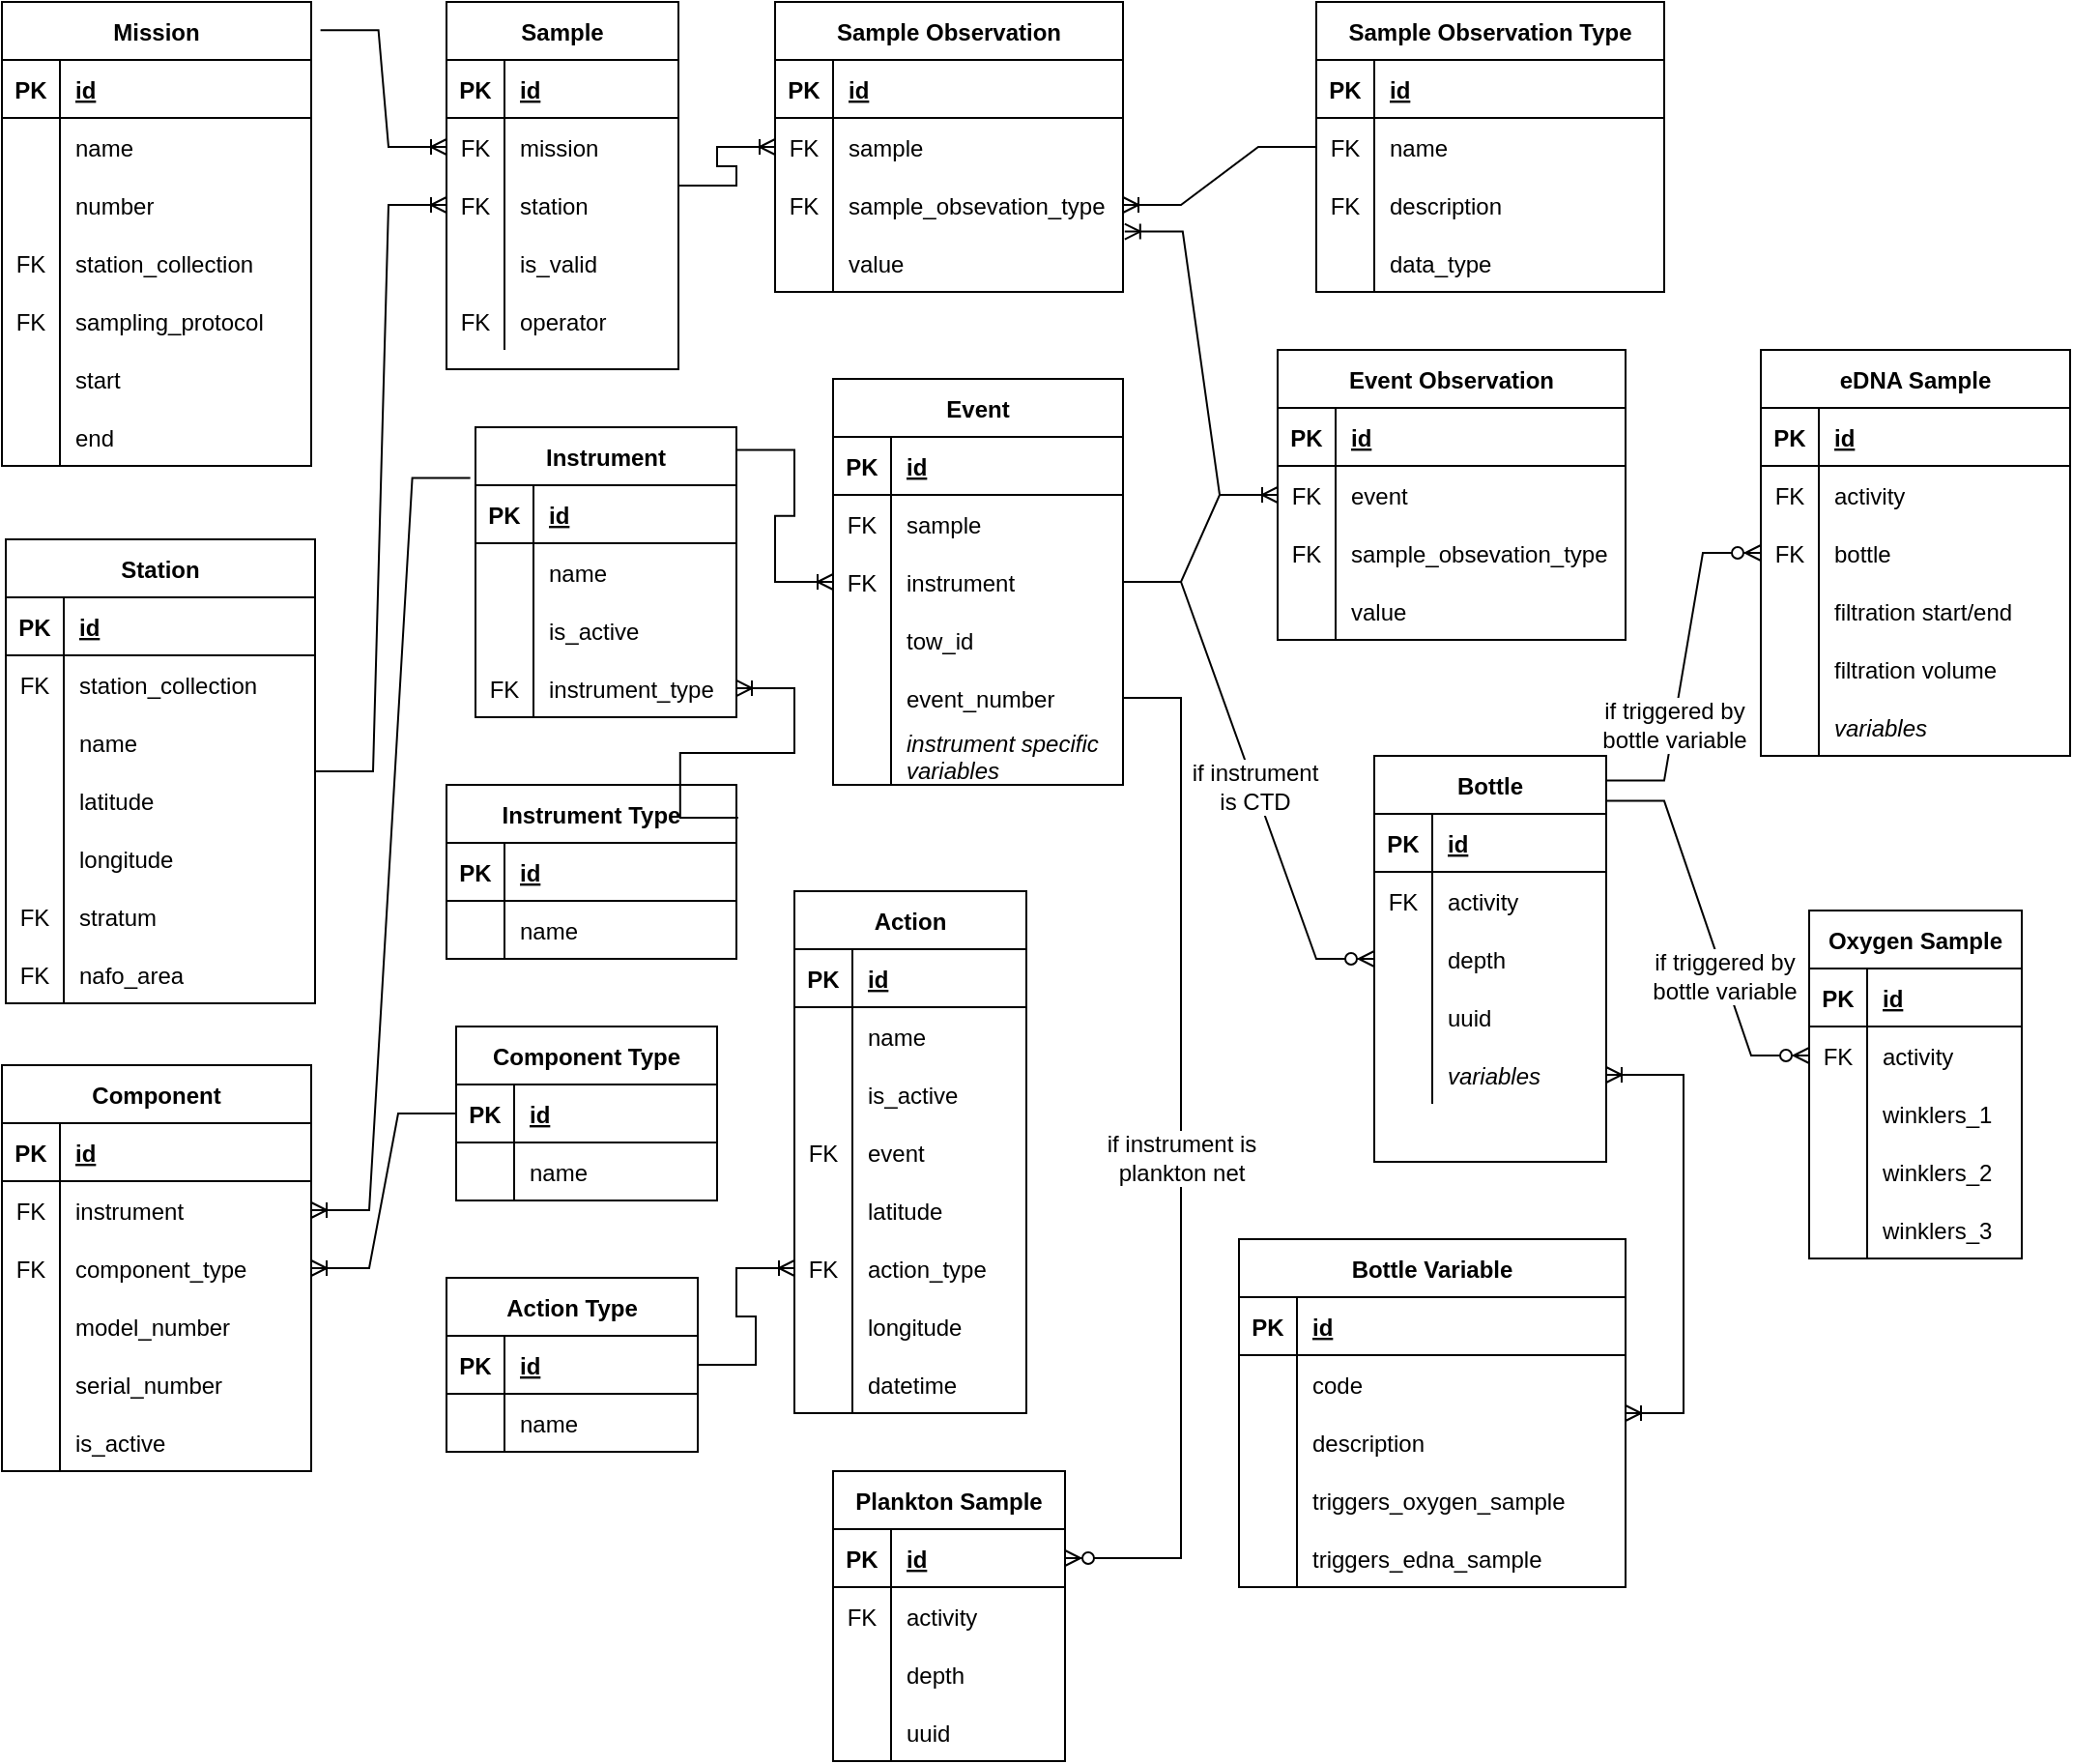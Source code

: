 <mxfile version="23.1.5" type="github">
  <diagram id="R2lEEEUBdFMjLlhIrx00" name="Page-1">
    <mxGraphModel dx="1678" dy="933" grid="1" gridSize="10" guides="1" tooltips="1" connect="1" arrows="1" fold="1" page="1" pageScale="1" pageWidth="1100" pageHeight="850" math="0" shadow="0" extFonts="Permanent Marker^https://fonts.googleapis.com/css?family=Permanent+Marker">
      <root>
        <mxCell id="0" />
        <mxCell id="1" parent="0" />
        <mxCell id="8TWR995KaPZ3fJ-WYSGm-160" value="" style="fontSize=12;html=1;endArrow=ERoneToMany;rounded=0;elbow=vertical;edgeStyle=entityRelationEdgeStyle;entryX=0;entryY=0.5;entryDx=0;entryDy=0;exitX=1.03;exitY=0.061;exitDx=0;exitDy=0;exitPerimeter=0;" parent="1" source="C-vyLk0tnHw3VtMMgP7b-23" target="C-vyLk0tnHw3VtMMgP7b-6" edge="1">
          <mxGeometry width="100" height="100" relative="1" as="geometry">
            <mxPoint x="370" y="280" as="sourcePoint" />
            <mxPoint x="470" y="180" as="targetPoint" />
          </mxGeometry>
        </mxCell>
        <mxCell id="C-vyLk0tnHw3VtMMgP7b-2" value="Sample" style="shape=table;startSize=30;container=1;collapsible=1;childLayout=tableLayout;fixedRows=1;rowLines=0;fontStyle=1;align=center;resizeLast=1;" parent="1" vertex="1">
          <mxGeometry x="240" y="20" width="120" height="190" as="geometry" />
        </mxCell>
        <mxCell id="C-vyLk0tnHw3VtMMgP7b-3" value="" style="shape=partialRectangle;collapsible=0;dropTarget=0;pointerEvents=0;fillColor=none;points=[[0,0.5],[1,0.5]];portConstraint=eastwest;top=0;left=0;right=0;bottom=1;" parent="C-vyLk0tnHw3VtMMgP7b-2" vertex="1">
          <mxGeometry y="30" width="120" height="30" as="geometry" />
        </mxCell>
        <mxCell id="C-vyLk0tnHw3VtMMgP7b-4" value="PK" style="shape=partialRectangle;overflow=hidden;connectable=0;fillColor=none;top=0;left=0;bottom=0;right=0;fontStyle=1;" parent="C-vyLk0tnHw3VtMMgP7b-3" vertex="1">
          <mxGeometry width="30" height="30" as="geometry">
            <mxRectangle width="30" height="30" as="alternateBounds" />
          </mxGeometry>
        </mxCell>
        <mxCell id="C-vyLk0tnHw3VtMMgP7b-5" value="id" style="shape=partialRectangle;overflow=hidden;connectable=0;fillColor=none;top=0;left=0;bottom=0;right=0;align=left;spacingLeft=6;fontStyle=5;" parent="C-vyLk0tnHw3VtMMgP7b-3" vertex="1">
          <mxGeometry x="30" width="90" height="30" as="geometry">
            <mxRectangle width="90" height="30" as="alternateBounds" />
          </mxGeometry>
        </mxCell>
        <mxCell id="C-vyLk0tnHw3VtMMgP7b-6" value="" style="shape=partialRectangle;collapsible=0;dropTarget=0;pointerEvents=0;fillColor=none;points=[[0,0.5],[1,0.5]];portConstraint=eastwest;top=0;left=0;right=0;bottom=0;" parent="C-vyLk0tnHw3VtMMgP7b-2" vertex="1">
          <mxGeometry y="60" width="120" height="30" as="geometry" />
        </mxCell>
        <mxCell id="C-vyLk0tnHw3VtMMgP7b-7" value="FK" style="shape=partialRectangle;overflow=hidden;connectable=0;fillColor=none;top=0;left=0;bottom=0;right=0;" parent="C-vyLk0tnHw3VtMMgP7b-6" vertex="1">
          <mxGeometry width="30" height="30" as="geometry">
            <mxRectangle width="30" height="30" as="alternateBounds" />
          </mxGeometry>
        </mxCell>
        <mxCell id="C-vyLk0tnHw3VtMMgP7b-8" value="mission" style="shape=partialRectangle;overflow=hidden;connectable=0;fillColor=none;top=0;left=0;bottom=0;right=0;align=left;spacingLeft=6;" parent="C-vyLk0tnHw3VtMMgP7b-6" vertex="1">
          <mxGeometry x="30" width="90" height="30" as="geometry">
            <mxRectangle width="90" height="30" as="alternateBounds" />
          </mxGeometry>
        </mxCell>
        <mxCell id="C-vyLk0tnHw3VtMMgP7b-9" value="" style="shape=partialRectangle;collapsible=0;dropTarget=0;pointerEvents=0;fillColor=none;points=[[0,0.5],[1,0.5]];portConstraint=eastwest;top=0;left=0;right=0;bottom=0;" parent="C-vyLk0tnHw3VtMMgP7b-2" vertex="1">
          <mxGeometry y="90" width="120" height="30" as="geometry" />
        </mxCell>
        <mxCell id="C-vyLk0tnHw3VtMMgP7b-10" value="FK" style="shape=partialRectangle;overflow=hidden;connectable=0;fillColor=none;top=0;left=0;bottom=0;right=0;" parent="C-vyLk0tnHw3VtMMgP7b-9" vertex="1">
          <mxGeometry width="30" height="30" as="geometry">
            <mxRectangle width="30" height="30" as="alternateBounds" />
          </mxGeometry>
        </mxCell>
        <mxCell id="C-vyLk0tnHw3VtMMgP7b-11" value="station" style="shape=partialRectangle;overflow=hidden;connectable=0;fillColor=none;top=0;left=0;bottom=0;right=0;align=left;spacingLeft=6;" parent="C-vyLk0tnHw3VtMMgP7b-9" vertex="1">
          <mxGeometry x="30" width="90" height="30" as="geometry">
            <mxRectangle width="90" height="30" as="alternateBounds" />
          </mxGeometry>
        </mxCell>
        <mxCell id="OoTgvyQNhlvrgy-rkqMz-61" style="shape=partialRectangle;collapsible=0;dropTarget=0;pointerEvents=0;fillColor=none;points=[[0,0.5],[1,0.5]];portConstraint=eastwest;top=0;left=0;right=0;bottom=0;" parent="C-vyLk0tnHw3VtMMgP7b-2" vertex="1">
          <mxGeometry y="120" width="120" height="30" as="geometry" />
        </mxCell>
        <mxCell id="OoTgvyQNhlvrgy-rkqMz-62" style="shape=partialRectangle;overflow=hidden;connectable=0;fillColor=none;top=0;left=0;bottom=0;right=0;" parent="OoTgvyQNhlvrgy-rkqMz-61" vertex="1">
          <mxGeometry width="30" height="30" as="geometry">
            <mxRectangle width="30" height="30" as="alternateBounds" />
          </mxGeometry>
        </mxCell>
        <mxCell id="OoTgvyQNhlvrgy-rkqMz-63" value="is_valid" style="shape=partialRectangle;overflow=hidden;connectable=0;fillColor=none;top=0;left=0;bottom=0;right=0;align=left;spacingLeft=6;" parent="OoTgvyQNhlvrgy-rkqMz-61" vertex="1">
          <mxGeometry x="30" width="90" height="30" as="geometry">
            <mxRectangle width="90" height="30" as="alternateBounds" />
          </mxGeometry>
        </mxCell>
        <mxCell id="OoTgvyQNhlvrgy-rkqMz-70" style="shape=partialRectangle;collapsible=0;dropTarget=0;pointerEvents=0;fillColor=none;points=[[0,0.5],[1,0.5]];portConstraint=eastwest;top=0;left=0;right=0;bottom=0;" parent="C-vyLk0tnHw3VtMMgP7b-2" vertex="1">
          <mxGeometry y="150" width="120" height="30" as="geometry" />
        </mxCell>
        <mxCell id="OoTgvyQNhlvrgy-rkqMz-71" value="FK" style="shape=partialRectangle;overflow=hidden;connectable=0;fillColor=none;top=0;left=0;bottom=0;right=0;" parent="OoTgvyQNhlvrgy-rkqMz-70" vertex="1">
          <mxGeometry width="30" height="30" as="geometry">
            <mxRectangle width="30" height="30" as="alternateBounds" />
          </mxGeometry>
        </mxCell>
        <mxCell id="OoTgvyQNhlvrgy-rkqMz-72" value="operator" style="shape=partialRectangle;overflow=hidden;connectable=0;fillColor=none;top=0;left=0;bottom=0;right=0;align=left;spacingLeft=6;" parent="OoTgvyQNhlvrgy-rkqMz-70" vertex="1">
          <mxGeometry x="30" width="90" height="30" as="geometry">
            <mxRectangle width="90" height="30" as="alternateBounds" />
          </mxGeometry>
        </mxCell>
        <mxCell id="C-vyLk0tnHw3VtMMgP7b-23" value="Mission" style="shape=table;startSize=30;container=1;collapsible=1;childLayout=tableLayout;fixedRows=1;rowLines=0;fontStyle=1;align=center;resizeLast=1;" parent="1" vertex="1">
          <mxGeometry x="10" y="20" width="160" height="240" as="geometry" />
        </mxCell>
        <mxCell id="C-vyLk0tnHw3VtMMgP7b-24" value="" style="shape=partialRectangle;collapsible=0;dropTarget=0;pointerEvents=0;fillColor=none;points=[[0,0.5],[1,0.5]];portConstraint=eastwest;top=0;left=0;right=0;bottom=1;" parent="C-vyLk0tnHw3VtMMgP7b-23" vertex="1">
          <mxGeometry y="30" width="160" height="30" as="geometry" />
        </mxCell>
        <mxCell id="C-vyLk0tnHw3VtMMgP7b-25" value="PK" style="shape=partialRectangle;overflow=hidden;connectable=0;fillColor=none;top=0;left=0;bottom=0;right=0;fontStyle=1;" parent="C-vyLk0tnHw3VtMMgP7b-24" vertex="1">
          <mxGeometry width="30" height="30" as="geometry">
            <mxRectangle width="30" height="30" as="alternateBounds" />
          </mxGeometry>
        </mxCell>
        <mxCell id="C-vyLk0tnHw3VtMMgP7b-26" value="id" style="shape=partialRectangle;overflow=hidden;connectable=0;fillColor=none;top=0;left=0;bottom=0;right=0;align=left;spacingLeft=6;fontStyle=5;" parent="C-vyLk0tnHw3VtMMgP7b-24" vertex="1">
          <mxGeometry x="30" width="130" height="30" as="geometry">
            <mxRectangle width="130" height="30" as="alternateBounds" />
          </mxGeometry>
        </mxCell>
        <mxCell id="8TWR995KaPZ3fJ-WYSGm-173" style="shape=partialRectangle;collapsible=0;dropTarget=0;pointerEvents=0;fillColor=none;points=[[0,0.5],[1,0.5]];portConstraint=eastwest;top=0;left=0;right=0;bottom=0;" parent="C-vyLk0tnHw3VtMMgP7b-23" vertex="1">
          <mxGeometry y="60" width="160" height="30" as="geometry" />
        </mxCell>
        <mxCell id="8TWR995KaPZ3fJ-WYSGm-174" style="shape=partialRectangle;overflow=hidden;connectable=0;fillColor=none;top=0;left=0;bottom=0;right=0;" parent="8TWR995KaPZ3fJ-WYSGm-173" vertex="1">
          <mxGeometry width="30" height="30" as="geometry">
            <mxRectangle width="30" height="30" as="alternateBounds" />
          </mxGeometry>
        </mxCell>
        <mxCell id="8TWR995KaPZ3fJ-WYSGm-175" value="name" style="shape=partialRectangle;overflow=hidden;connectable=0;fillColor=none;top=0;left=0;bottom=0;right=0;align=left;spacingLeft=6;" parent="8TWR995KaPZ3fJ-WYSGm-173" vertex="1">
          <mxGeometry x="30" width="130" height="30" as="geometry">
            <mxRectangle width="130" height="30" as="alternateBounds" />
          </mxGeometry>
        </mxCell>
        <mxCell id="8TWR995KaPZ3fJ-WYSGm-176" style="shape=partialRectangle;collapsible=0;dropTarget=0;pointerEvents=0;fillColor=none;points=[[0,0.5],[1,0.5]];portConstraint=eastwest;top=0;left=0;right=0;bottom=0;" parent="C-vyLk0tnHw3VtMMgP7b-23" vertex="1">
          <mxGeometry y="90" width="160" height="30" as="geometry" />
        </mxCell>
        <mxCell id="8TWR995KaPZ3fJ-WYSGm-177" style="shape=partialRectangle;overflow=hidden;connectable=0;fillColor=none;top=0;left=0;bottom=0;right=0;" parent="8TWR995KaPZ3fJ-WYSGm-176" vertex="1">
          <mxGeometry width="30" height="30" as="geometry">
            <mxRectangle width="30" height="30" as="alternateBounds" />
          </mxGeometry>
        </mxCell>
        <mxCell id="8TWR995KaPZ3fJ-WYSGm-178" value="number" style="shape=partialRectangle;overflow=hidden;connectable=0;fillColor=none;top=0;left=0;bottom=0;right=0;align=left;spacingLeft=6;" parent="8TWR995KaPZ3fJ-WYSGm-176" vertex="1">
          <mxGeometry x="30" width="130" height="30" as="geometry">
            <mxRectangle width="130" height="30" as="alternateBounds" />
          </mxGeometry>
        </mxCell>
        <mxCell id="OoTgvyQNhlvrgy-rkqMz-6" style="shape=partialRectangle;collapsible=0;dropTarget=0;pointerEvents=0;fillColor=none;points=[[0,0.5],[1,0.5]];portConstraint=eastwest;top=0;left=0;right=0;bottom=0;" parent="C-vyLk0tnHw3VtMMgP7b-23" vertex="1">
          <mxGeometry y="120" width="160" height="30" as="geometry" />
        </mxCell>
        <mxCell id="OoTgvyQNhlvrgy-rkqMz-7" value="FK" style="shape=partialRectangle;overflow=hidden;connectable=0;fillColor=none;top=0;left=0;bottom=0;right=0;" parent="OoTgvyQNhlvrgy-rkqMz-6" vertex="1">
          <mxGeometry width="30" height="30" as="geometry">
            <mxRectangle width="30" height="30" as="alternateBounds" />
          </mxGeometry>
        </mxCell>
        <mxCell id="OoTgvyQNhlvrgy-rkqMz-8" value="station_collection" style="shape=partialRectangle;overflow=hidden;connectable=0;fillColor=none;top=0;left=0;bottom=0;right=0;align=left;spacingLeft=6;" parent="OoTgvyQNhlvrgy-rkqMz-6" vertex="1">
          <mxGeometry x="30" width="130" height="30" as="geometry">
            <mxRectangle width="130" height="30" as="alternateBounds" />
          </mxGeometry>
        </mxCell>
        <mxCell id="C-vyLk0tnHw3VtMMgP7b-27" value="" style="shape=partialRectangle;collapsible=0;dropTarget=0;pointerEvents=0;fillColor=none;points=[[0,0.5],[1,0.5]];portConstraint=eastwest;top=0;left=0;right=0;bottom=0;" parent="C-vyLk0tnHw3VtMMgP7b-23" vertex="1">
          <mxGeometry y="150" width="160" height="30" as="geometry" />
        </mxCell>
        <mxCell id="C-vyLk0tnHw3VtMMgP7b-28" value="FK" style="shape=partialRectangle;overflow=hidden;connectable=0;fillColor=none;top=0;left=0;bottom=0;right=0;" parent="C-vyLk0tnHw3VtMMgP7b-27" vertex="1">
          <mxGeometry width="30" height="30" as="geometry">
            <mxRectangle width="30" height="30" as="alternateBounds" />
          </mxGeometry>
        </mxCell>
        <mxCell id="C-vyLk0tnHw3VtMMgP7b-29" value="sampling_protocol" style="shape=partialRectangle;overflow=hidden;connectable=0;fillColor=none;top=0;left=0;bottom=0;right=0;align=left;spacingLeft=6;" parent="C-vyLk0tnHw3VtMMgP7b-27" vertex="1">
          <mxGeometry x="30" width="130" height="30" as="geometry">
            <mxRectangle width="130" height="30" as="alternateBounds" />
          </mxGeometry>
        </mxCell>
        <mxCell id="8TWR995KaPZ3fJ-WYSGm-179" style="shape=partialRectangle;collapsible=0;dropTarget=0;pointerEvents=0;fillColor=none;points=[[0,0.5],[1,0.5]];portConstraint=eastwest;top=0;left=0;right=0;bottom=0;" parent="C-vyLk0tnHw3VtMMgP7b-23" vertex="1">
          <mxGeometry y="180" width="160" height="30" as="geometry" />
        </mxCell>
        <mxCell id="8TWR995KaPZ3fJ-WYSGm-180" style="shape=partialRectangle;overflow=hidden;connectable=0;fillColor=none;top=0;left=0;bottom=0;right=0;" parent="8TWR995KaPZ3fJ-WYSGm-179" vertex="1">
          <mxGeometry width="30" height="30" as="geometry">
            <mxRectangle width="30" height="30" as="alternateBounds" />
          </mxGeometry>
        </mxCell>
        <mxCell id="8TWR995KaPZ3fJ-WYSGm-181" value="start" style="shape=partialRectangle;overflow=hidden;connectable=0;fillColor=none;top=0;left=0;bottom=0;right=0;align=left;spacingLeft=6;" parent="8TWR995KaPZ3fJ-WYSGm-179" vertex="1">
          <mxGeometry x="30" width="130" height="30" as="geometry">
            <mxRectangle width="130" height="30" as="alternateBounds" />
          </mxGeometry>
        </mxCell>
        <mxCell id="8TWR995KaPZ3fJ-WYSGm-182" style="shape=partialRectangle;collapsible=0;dropTarget=0;pointerEvents=0;fillColor=none;points=[[0,0.5],[1,0.5]];portConstraint=eastwest;top=0;left=0;right=0;bottom=0;" parent="C-vyLk0tnHw3VtMMgP7b-23" vertex="1">
          <mxGeometry y="210" width="160" height="30" as="geometry" />
        </mxCell>
        <mxCell id="8TWR995KaPZ3fJ-WYSGm-183" style="shape=partialRectangle;overflow=hidden;connectable=0;fillColor=none;top=0;left=0;bottom=0;right=0;" parent="8TWR995KaPZ3fJ-WYSGm-182" vertex="1">
          <mxGeometry width="30" height="30" as="geometry">
            <mxRectangle width="30" height="30" as="alternateBounds" />
          </mxGeometry>
        </mxCell>
        <mxCell id="8TWR995KaPZ3fJ-WYSGm-184" value="end" style="shape=partialRectangle;overflow=hidden;connectable=0;fillColor=none;top=0;left=0;bottom=0;right=0;align=left;spacingLeft=6;" parent="8TWR995KaPZ3fJ-WYSGm-182" vertex="1">
          <mxGeometry x="30" width="130" height="30" as="geometry">
            <mxRectangle width="130" height="30" as="alternateBounds" />
          </mxGeometry>
        </mxCell>
        <mxCell id="8TWR995KaPZ3fJ-WYSGm-190" value="" style="fontSize=12;html=1;endArrow=ERoneToMany;rounded=0;elbow=vertical;edgeStyle=entityRelationEdgeStyle;" parent="1" source="8TWR995KaPZ3fJ-WYSGm-83" target="C-vyLk0tnHw3VtMMgP7b-9" edge="1">
          <mxGeometry width="100" height="100" relative="1" as="geometry">
            <mxPoint x="190" y="65" as="sourcePoint" />
            <mxPoint x="190" y="275" as="targetPoint" />
          </mxGeometry>
        </mxCell>
        <mxCell id="8TWR995KaPZ3fJ-WYSGm-83" value="Station" style="shape=table;startSize=30;container=1;collapsible=1;childLayout=tableLayout;fixedRows=1;rowLines=0;fontStyle=1;align=center;resizeLast=1;" parent="1" vertex="1">
          <mxGeometry x="12" y="298" width="160" height="240" as="geometry" />
        </mxCell>
        <mxCell id="8TWR995KaPZ3fJ-WYSGm-84" value="" style="shape=partialRectangle;collapsible=0;dropTarget=0;pointerEvents=0;fillColor=none;points=[[0,0.5],[1,0.5]];portConstraint=eastwest;top=0;left=0;right=0;bottom=1;" parent="8TWR995KaPZ3fJ-WYSGm-83" vertex="1">
          <mxGeometry y="30" width="160" height="30" as="geometry" />
        </mxCell>
        <mxCell id="8TWR995KaPZ3fJ-WYSGm-85" value="PK" style="shape=partialRectangle;overflow=hidden;connectable=0;fillColor=none;top=0;left=0;bottom=0;right=0;fontStyle=1;" parent="8TWR995KaPZ3fJ-WYSGm-84" vertex="1">
          <mxGeometry width="30" height="30" as="geometry">
            <mxRectangle width="30" height="30" as="alternateBounds" />
          </mxGeometry>
        </mxCell>
        <mxCell id="8TWR995KaPZ3fJ-WYSGm-86" value="id" style="shape=partialRectangle;overflow=hidden;connectable=0;fillColor=none;top=0;left=0;bottom=0;right=0;align=left;spacingLeft=6;fontStyle=5;" parent="8TWR995KaPZ3fJ-WYSGm-84" vertex="1">
          <mxGeometry x="30" width="130" height="30" as="geometry">
            <mxRectangle width="130" height="30" as="alternateBounds" />
          </mxGeometry>
        </mxCell>
        <mxCell id="8TWR995KaPZ3fJ-WYSGm-105" style="shape=partialRectangle;collapsible=0;dropTarget=0;pointerEvents=0;fillColor=none;points=[[0,0.5],[1,0.5]];portConstraint=eastwest;top=0;left=0;right=0;bottom=0;" parent="8TWR995KaPZ3fJ-WYSGm-83" vertex="1">
          <mxGeometry y="60" width="160" height="30" as="geometry" />
        </mxCell>
        <mxCell id="8TWR995KaPZ3fJ-WYSGm-106" value="FK" style="shape=partialRectangle;overflow=hidden;connectable=0;fillColor=none;top=0;left=0;bottom=0;right=0;" parent="8TWR995KaPZ3fJ-WYSGm-105" vertex="1">
          <mxGeometry width="30" height="30" as="geometry">
            <mxRectangle width="30" height="30" as="alternateBounds" />
          </mxGeometry>
        </mxCell>
        <mxCell id="8TWR995KaPZ3fJ-WYSGm-107" value="station_collection" style="shape=partialRectangle;overflow=hidden;connectable=0;fillColor=none;top=0;left=0;bottom=0;right=0;align=left;spacingLeft=6;" parent="8TWR995KaPZ3fJ-WYSGm-105" vertex="1">
          <mxGeometry x="30" width="130" height="30" as="geometry">
            <mxRectangle width="130" height="30" as="alternateBounds" />
          </mxGeometry>
        </mxCell>
        <mxCell id="8TWR995KaPZ3fJ-WYSGm-87" value="" style="shape=partialRectangle;collapsible=0;dropTarget=0;pointerEvents=0;fillColor=none;points=[[0,0.5],[1,0.5]];portConstraint=eastwest;top=0;left=0;right=0;bottom=0;" parent="8TWR995KaPZ3fJ-WYSGm-83" vertex="1">
          <mxGeometry y="90" width="160" height="30" as="geometry" />
        </mxCell>
        <mxCell id="8TWR995KaPZ3fJ-WYSGm-88" value="" style="shape=partialRectangle;overflow=hidden;connectable=0;fillColor=none;top=0;left=0;bottom=0;right=0;" parent="8TWR995KaPZ3fJ-WYSGm-87" vertex="1">
          <mxGeometry width="30" height="30" as="geometry">
            <mxRectangle width="30" height="30" as="alternateBounds" />
          </mxGeometry>
        </mxCell>
        <mxCell id="8TWR995KaPZ3fJ-WYSGm-89" value="name" style="shape=partialRectangle;overflow=hidden;connectable=0;fillColor=none;top=0;left=0;bottom=0;right=0;align=left;spacingLeft=6;" parent="8TWR995KaPZ3fJ-WYSGm-87" vertex="1">
          <mxGeometry x="30" width="130" height="30" as="geometry">
            <mxRectangle width="130" height="30" as="alternateBounds" />
          </mxGeometry>
        </mxCell>
        <mxCell id="8TWR995KaPZ3fJ-WYSGm-93" style="shape=partialRectangle;collapsible=0;dropTarget=0;pointerEvents=0;fillColor=none;points=[[0,0.5],[1,0.5]];portConstraint=eastwest;top=0;left=0;right=0;bottom=0;" parent="8TWR995KaPZ3fJ-WYSGm-83" vertex="1">
          <mxGeometry y="120" width="160" height="30" as="geometry" />
        </mxCell>
        <mxCell id="8TWR995KaPZ3fJ-WYSGm-94" style="shape=partialRectangle;overflow=hidden;connectable=0;fillColor=none;top=0;left=0;bottom=0;right=0;" parent="8TWR995KaPZ3fJ-WYSGm-93" vertex="1">
          <mxGeometry width="30" height="30" as="geometry">
            <mxRectangle width="30" height="30" as="alternateBounds" />
          </mxGeometry>
        </mxCell>
        <mxCell id="8TWR995KaPZ3fJ-WYSGm-95" value="latitude" style="shape=partialRectangle;overflow=hidden;connectable=0;fillColor=none;top=0;left=0;bottom=0;right=0;align=left;spacingLeft=6;" parent="8TWR995KaPZ3fJ-WYSGm-93" vertex="1">
          <mxGeometry x="30" width="130" height="30" as="geometry">
            <mxRectangle width="130" height="30" as="alternateBounds" />
          </mxGeometry>
        </mxCell>
        <mxCell id="8TWR995KaPZ3fJ-WYSGm-90" style="shape=partialRectangle;collapsible=0;dropTarget=0;pointerEvents=0;fillColor=none;points=[[0,0.5],[1,0.5]];portConstraint=eastwest;top=0;left=0;right=0;bottom=0;" parent="8TWR995KaPZ3fJ-WYSGm-83" vertex="1">
          <mxGeometry y="150" width="160" height="30" as="geometry" />
        </mxCell>
        <mxCell id="8TWR995KaPZ3fJ-WYSGm-91" style="shape=partialRectangle;overflow=hidden;connectable=0;fillColor=none;top=0;left=0;bottom=0;right=0;" parent="8TWR995KaPZ3fJ-WYSGm-90" vertex="1">
          <mxGeometry width="30" height="30" as="geometry">
            <mxRectangle width="30" height="30" as="alternateBounds" />
          </mxGeometry>
        </mxCell>
        <mxCell id="8TWR995KaPZ3fJ-WYSGm-92" value="longitude" style="shape=partialRectangle;overflow=hidden;connectable=0;fillColor=none;top=0;left=0;bottom=0;right=0;align=left;spacingLeft=6;" parent="8TWR995KaPZ3fJ-WYSGm-90" vertex="1">
          <mxGeometry x="30" width="130" height="30" as="geometry">
            <mxRectangle width="130" height="30" as="alternateBounds" />
          </mxGeometry>
        </mxCell>
        <mxCell id="8TWR995KaPZ3fJ-WYSGm-108" style="shape=partialRectangle;collapsible=0;dropTarget=0;pointerEvents=0;fillColor=none;points=[[0,0.5],[1,0.5]];portConstraint=eastwest;top=0;left=0;right=0;bottom=0;" parent="8TWR995KaPZ3fJ-WYSGm-83" vertex="1">
          <mxGeometry y="180" width="160" height="30" as="geometry" />
        </mxCell>
        <mxCell id="8TWR995KaPZ3fJ-WYSGm-109" value="FK" style="shape=partialRectangle;overflow=hidden;connectable=0;fillColor=none;top=0;left=0;bottom=0;right=0;" parent="8TWR995KaPZ3fJ-WYSGm-108" vertex="1">
          <mxGeometry width="30" height="30" as="geometry">
            <mxRectangle width="30" height="30" as="alternateBounds" />
          </mxGeometry>
        </mxCell>
        <mxCell id="8TWR995KaPZ3fJ-WYSGm-110" value="stratum" style="shape=partialRectangle;overflow=hidden;connectable=0;fillColor=none;top=0;left=0;bottom=0;right=0;align=left;spacingLeft=6;" parent="8TWR995KaPZ3fJ-WYSGm-108" vertex="1">
          <mxGeometry x="30" width="130" height="30" as="geometry">
            <mxRectangle width="130" height="30" as="alternateBounds" />
          </mxGeometry>
        </mxCell>
        <mxCell id="8TWR995KaPZ3fJ-WYSGm-220" style="shape=partialRectangle;collapsible=0;dropTarget=0;pointerEvents=0;fillColor=none;points=[[0,0.5],[1,0.5]];portConstraint=eastwest;top=0;left=0;right=0;bottom=0;" parent="8TWR995KaPZ3fJ-WYSGm-83" vertex="1">
          <mxGeometry y="210" width="160" height="30" as="geometry" />
        </mxCell>
        <mxCell id="8TWR995KaPZ3fJ-WYSGm-221" value="FK" style="shape=partialRectangle;overflow=hidden;connectable=0;fillColor=none;top=0;left=0;bottom=0;right=0;" parent="8TWR995KaPZ3fJ-WYSGm-220" vertex="1">
          <mxGeometry width="30" height="30" as="geometry">
            <mxRectangle width="30" height="30" as="alternateBounds" />
          </mxGeometry>
        </mxCell>
        <mxCell id="8TWR995KaPZ3fJ-WYSGm-222" value="nafo_area" style="shape=partialRectangle;overflow=hidden;connectable=0;fillColor=none;top=0;left=0;bottom=0;right=0;align=left;spacingLeft=6;" parent="8TWR995KaPZ3fJ-WYSGm-220" vertex="1">
          <mxGeometry x="30" width="130" height="30" as="geometry">
            <mxRectangle width="130" height="30" as="alternateBounds" />
          </mxGeometry>
        </mxCell>
        <mxCell id="E-y5jE_HMf0l8umRYkyT-32" value="Event" style="shape=table;startSize=30;container=1;collapsible=1;childLayout=tableLayout;fixedRows=1;rowLines=0;fontStyle=1;align=center;resizeLast=1;" parent="1" vertex="1">
          <mxGeometry x="440" y="215" width="150" height="210" as="geometry" />
        </mxCell>
        <mxCell id="E-y5jE_HMf0l8umRYkyT-33" value="" style="shape=partialRectangle;collapsible=0;dropTarget=0;pointerEvents=0;fillColor=none;points=[[0,0.5],[1,0.5]];portConstraint=eastwest;top=0;left=0;right=0;bottom=1;" parent="E-y5jE_HMf0l8umRYkyT-32" vertex="1">
          <mxGeometry y="30" width="150" height="30" as="geometry" />
        </mxCell>
        <mxCell id="E-y5jE_HMf0l8umRYkyT-34" value="PK" style="shape=partialRectangle;overflow=hidden;connectable=0;fillColor=none;top=0;left=0;bottom=0;right=0;fontStyle=1;" parent="E-y5jE_HMf0l8umRYkyT-33" vertex="1">
          <mxGeometry width="30" height="30" as="geometry">
            <mxRectangle width="30" height="30" as="alternateBounds" />
          </mxGeometry>
        </mxCell>
        <mxCell id="E-y5jE_HMf0l8umRYkyT-35" value="id" style="shape=partialRectangle;overflow=hidden;connectable=0;fillColor=none;top=0;left=0;bottom=0;right=0;align=left;spacingLeft=6;fontStyle=5;" parent="E-y5jE_HMf0l8umRYkyT-33" vertex="1">
          <mxGeometry x="30" width="120" height="30" as="geometry">
            <mxRectangle width="120" height="30" as="alternateBounds" />
          </mxGeometry>
        </mxCell>
        <mxCell id="E-y5jE_HMf0l8umRYkyT-36" value="" style="shape=partialRectangle;collapsible=0;dropTarget=0;pointerEvents=0;fillColor=none;points=[[0,0.5],[1,0.5]];portConstraint=eastwest;top=0;left=0;right=0;bottom=0;" parent="E-y5jE_HMf0l8umRYkyT-32" vertex="1">
          <mxGeometry y="60" width="150" height="30" as="geometry" />
        </mxCell>
        <mxCell id="E-y5jE_HMf0l8umRYkyT-37" value="FK" style="shape=partialRectangle;overflow=hidden;connectable=0;fillColor=none;top=0;left=0;bottom=0;right=0;" parent="E-y5jE_HMf0l8umRYkyT-36" vertex="1">
          <mxGeometry width="30" height="30" as="geometry">
            <mxRectangle width="30" height="30" as="alternateBounds" />
          </mxGeometry>
        </mxCell>
        <mxCell id="E-y5jE_HMf0l8umRYkyT-38" value="sample" style="shape=partialRectangle;overflow=hidden;connectable=0;fillColor=none;top=0;left=0;bottom=0;right=0;align=left;spacingLeft=6;" parent="E-y5jE_HMf0l8umRYkyT-36" vertex="1">
          <mxGeometry x="30" width="120" height="30" as="geometry">
            <mxRectangle width="120" height="30" as="alternateBounds" />
          </mxGeometry>
        </mxCell>
        <mxCell id="E-y5jE_HMf0l8umRYkyT-110" style="shape=partialRectangle;collapsible=0;dropTarget=0;pointerEvents=0;fillColor=none;points=[[0,0.5],[1,0.5]];portConstraint=eastwest;top=0;left=0;right=0;bottom=0;" parent="E-y5jE_HMf0l8umRYkyT-32" vertex="1">
          <mxGeometry y="90" width="150" height="30" as="geometry" />
        </mxCell>
        <mxCell id="E-y5jE_HMf0l8umRYkyT-111" value="FK" style="shape=partialRectangle;overflow=hidden;connectable=0;fillColor=none;top=0;left=0;bottom=0;right=0;" parent="E-y5jE_HMf0l8umRYkyT-110" vertex="1">
          <mxGeometry width="30" height="30" as="geometry">
            <mxRectangle width="30" height="30" as="alternateBounds" />
          </mxGeometry>
        </mxCell>
        <mxCell id="E-y5jE_HMf0l8umRYkyT-112" value="instrument" style="shape=partialRectangle;overflow=hidden;connectable=0;fillColor=none;top=0;left=0;bottom=0;right=0;align=left;spacingLeft=6;" parent="E-y5jE_HMf0l8umRYkyT-110" vertex="1">
          <mxGeometry x="30" width="120" height="30" as="geometry">
            <mxRectangle width="120" height="30" as="alternateBounds" />
          </mxGeometry>
        </mxCell>
        <mxCell id="E-y5jE_HMf0l8umRYkyT-95" style="shape=partialRectangle;collapsible=0;dropTarget=0;pointerEvents=0;fillColor=none;points=[[0,0.5],[1,0.5]];portConstraint=eastwest;top=0;left=0;right=0;bottom=0;" parent="E-y5jE_HMf0l8umRYkyT-32" vertex="1">
          <mxGeometry y="120" width="150" height="30" as="geometry" />
        </mxCell>
        <mxCell id="E-y5jE_HMf0l8umRYkyT-96" style="shape=partialRectangle;overflow=hidden;connectable=0;fillColor=none;top=0;left=0;bottom=0;right=0;" parent="E-y5jE_HMf0l8umRYkyT-95" vertex="1">
          <mxGeometry width="30" height="30" as="geometry">
            <mxRectangle width="30" height="30" as="alternateBounds" />
          </mxGeometry>
        </mxCell>
        <mxCell id="E-y5jE_HMf0l8umRYkyT-97" value="tow_id" style="shape=partialRectangle;overflow=hidden;connectable=0;fillColor=none;top=0;left=0;bottom=0;right=0;align=left;spacingLeft=6;" parent="E-y5jE_HMf0l8umRYkyT-95" vertex="1">
          <mxGeometry x="30" width="120" height="30" as="geometry">
            <mxRectangle width="120" height="30" as="alternateBounds" />
          </mxGeometry>
        </mxCell>
        <mxCell id="E-y5jE_HMf0l8umRYkyT-98" style="shape=partialRectangle;collapsible=0;dropTarget=0;pointerEvents=0;fillColor=none;points=[[0,0.5],[1,0.5]];portConstraint=eastwest;top=0;left=0;right=0;bottom=0;" parent="E-y5jE_HMf0l8umRYkyT-32" vertex="1">
          <mxGeometry y="150" width="150" height="30" as="geometry" />
        </mxCell>
        <mxCell id="E-y5jE_HMf0l8umRYkyT-99" style="shape=partialRectangle;overflow=hidden;connectable=0;fillColor=none;top=0;left=0;bottom=0;right=0;" parent="E-y5jE_HMf0l8umRYkyT-98" vertex="1">
          <mxGeometry width="30" height="30" as="geometry">
            <mxRectangle width="30" height="30" as="alternateBounds" />
          </mxGeometry>
        </mxCell>
        <mxCell id="E-y5jE_HMf0l8umRYkyT-100" value="event_number" style="shape=partialRectangle;overflow=hidden;connectable=0;fillColor=none;top=0;left=0;bottom=0;right=0;align=left;spacingLeft=6;" parent="E-y5jE_HMf0l8umRYkyT-98" vertex="1">
          <mxGeometry x="30" width="120" height="30" as="geometry">
            <mxRectangle width="120" height="30" as="alternateBounds" />
          </mxGeometry>
        </mxCell>
        <mxCell id="E-y5jE_HMf0l8umRYkyT-104" style="shape=partialRectangle;collapsible=0;dropTarget=0;pointerEvents=0;fillColor=none;points=[[0,0.5],[1,0.5]];portConstraint=eastwest;top=0;left=0;right=0;bottom=0;" parent="E-y5jE_HMf0l8umRYkyT-32" vertex="1">
          <mxGeometry y="180" width="150" height="30" as="geometry" />
        </mxCell>
        <mxCell id="E-y5jE_HMf0l8umRYkyT-105" style="shape=partialRectangle;overflow=hidden;connectable=0;fillColor=none;top=0;left=0;bottom=0;right=0;" parent="E-y5jE_HMf0l8umRYkyT-104" vertex="1">
          <mxGeometry width="30" height="30" as="geometry">
            <mxRectangle width="30" height="30" as="alternateBounds" />
          </mxGeometry>
        </mxCell>
        <mxCell id="E-y5jE_HMf0l8umRYkyT-106" value="instrument specific&#xa;variables" style="shape=partialRectangle;overflow=hidden;connectable=0;fillColor=none;top=0;left=0;bottom=0;right=0;align=left;spacingLeft=6;fontStyle=2" parent="E-y5jE_HMf0l8umRYkyT-104" vertex="1">
          <mxGeometry x="30" width="120" height="30" as="geometry">
            <mxRectangle width="120" height="30" as="alternateBounds" />
          </mxGeometry>
        </mxCell>
        <mxCell id="E-y5jE_HMf0l8umRYkyT-45" value="Bottle" style="shape=table;startSize=30;container=1;collapsible=1;childLayout=tableLayout;fixedRows=1;rowLines=0;fontStyle=1;align=center;resizeLast=1;" parent="1" vertex="1">
          <mxGeometry x="720" y="410" width="120" height="210" as="geometry" />
        </mxCell>
        <mxCell id="E-y5jE_HMf0l8umRYkyT-46" value="" style="shape=partialRectangle;collapsible=0;dropTarget=0;pointerEvents=0;fillColor=none;points=[[0,0.5],[1,0.5]];portConstraint=eastwest;top=0;left=0;right=0;bottom=1;" parent="E-y5jE_HMf0l8umRYkyT-45" vertex="1">
          <mxGeometry y="30" width="120" height="30" as="geometry" />
        </mxCell>
        <mxCell id="E-y5jE_HMf0l8umRYkyT-47" value="PK" style="shape=partialRectangle;overflow=hidden;connectable=0;fillColor=none;top=0;left=0;bottom=0;right=0;fontStyle=1;" parent="E-y5jE_HMf0l8umRYkyT-46" vertex="1">
          <mxGeometry width="30" height="30" as="geometry">
            <mxRectangle width="30" height="30" as="alternateBounds" />
          </mxGeometry>
        </mxCell>
        <mxCell id="E-y5jE_HMf0l8umRYkyT-48" value="id" style="shape=partialRectangle;overflow=hidden;connectable=0;fillColor=none;top=0;left=0;bottom=0;right=0;align=left;spacingLeft=6;fontStyle=5;" parent="E-y5jE_HMf0l8umRYkyT-46" vertex="1">
          <mxGeometry x="30" width="90" height="30" as="geometry">
            <mxRectangle width="90" height="30" as="alternateBounds" />
          </mxGeometry>
        </mxCell>
        <mxCell id="E-y5jE_HMf0l8umRYkyT-49" value="" style="shape=partialRectangle;collapsible=0;dropTarget=0;pointerEvents=0;fillColor=none;points=[[0,0.5],[1,0.5]];portConstraint=eastwest;top=0;left=0;right=0;bottom=0;" parent="E-y5jE_HMf0l8umRYkyT-45" vertex="1">
          <mxGeometry y="60" width="120" height="30" as="geometry" />
        </mxCell>
        <mxCell id="E-y5jE_HMf0l8umRYkyT-50" value="FK" style="shape=partialRectangle;overflow=hidden;connectable=0;fillColor=none;top=0;left=0;bottom=0;right=0;" parent="E-y5jE_HMf0l8umRYkyT-49" vertex="1">
          <mxGeometry width="30" height="30" as="geometry">
            <mxRectangle width="30" height="30" as="alternateBounds" />
          </mxGeometry>
        </mxCell>
        <mxCell id="E-y5jE_HMf0l8umRYkyT-51" value="activity" style="shape=partialRectangle;overflow=hidden;connectable=0;fillColor=none;top=0;left=0;bottom=0;right=0;align=left;spacingLeft=6;" parent="E-y5jE_HMf0l8umRYkyT-49" vertex="1">
          <mxGeometry x="30" width="90" height="30" as="geometry">
            <mxRectangle width="90" height="30" as="alternateBounds" />
          </mxGeometry>
        </mxCell>
        <mxCell id="E-y5jE_HMf0l8umRYkyT-52" value="" style="shape=partialRectangle;collapsible=0;dropTarget=0;pointerEvents=0;fillColor=none;points=[[0,0.5],[1,0.5]];portConstraint=eastwest;top=0;left=0;right=0;bottom=0;" parent="E-y5jE_HMf0l8umRYkyT-45" vertex="1">
          <mxGeometry y="90" width="120" height="30" as="geometry" />
        </mxCell>
        <mxCell id="E-y5jE_HMf0l8umRYkyT-53" value="" style="shape=partialRectangle;overflow=hidden;connectable=0;fillColor=none;top=0;left=0;bottom=0;right=0;" parent="E-y5jE_HMf0l8umRYkyT-52" vertex="1">
          <mxGeometry width="30" height="30" as="geometry">
            <mxRectangle width="30" height="30" as="alternateBounds" />
          </mxGeometry>
        </mxCell>
        <mxCell id="E-y5jE_HMf0l8umRYkyT-54" value="depth" style="shape=partialRectangle;overflow=hidden;connectable=0;fillColor=none;top=0;left=0;bottom=0;right=0;align=left;spacingLeft=6;" parent="E-y5jE_HMf0l8umRYkyT-52" vertex="1">
          <mxGeometry x="30" width="90" height="30" as="geometry">
            <mxRectangle width="90" height="30" as="alternateBounds" />
          </mxGeometry>
        </mxCell>
        <mxCell id="E-y5jE_HMf0l8umRYkyT-55" style="shape=partialRectangle;collapsible=0;dropTarget=0;pointerEvents=0;fillColor=none;points=[[0,0.5],[1,0.5]];portConstraint=eastwest;top=0;left=0;right=0;bottom=0;" parent="E-y5jE_HMf0l8umRYkyT-45" vertex="1">
          <mxGeometry y="120" width="120" height="30" as="geometry" />
        </mxCell>
        <mxCell id="E-y5jE_HMf0l8umRYkyT-56" style="shape=partialRectangle;overflow=hidden;connectable=0;fillColor=none;top=0;left=0;bottom=0;right=0;" parent="E-y5jE_HMf0l8umRYkyT-55" vertex="1">
          <mxGeometry width="30" height="30" as="geometry">
            <mxRectangle width="30" height="30" as="alternateBounds" />
          </mxGeometry>
        </mxCell>
        <mxCell id="E-y5jE_HMf0l8umRYkyT-57" value="uuid" style="shape=partialRectangle;overflow=hidden;connectable=0;fillColor=none;top=0;left=0;bottom=0;right=0;align=left;spacingLeft=6;" parent="E-y5jE_HMf0l8umRYkyT-55" vertex="1">
          <mxGeometry x="30" width="90" height="30" as="geometry">
            <mxRectangle width="90" height="30" as="alternateBounds" />
          </mxGeometry>
        </mxCell>
        <mxCell id="E-y5jE_HMf0l8umRYkyT-91" style="shape=partialRectangle;collapsible=0;dropTarget=0;pointerEvents=0;fillColor=none;points=[[0,0.5],[1,0.5]];portConstraint=eastwest;top=0;left=0;right=0;bottom=0;" parent="E-y5jE_HMf0l8umRYkyT-45" vertex="1">
          <mxGeometry y="150" width="120" height="30" as="geometry" />
        </mxCell>
        <mxCell id="E-y5jE_HMf0l8umRYkyT-92" style="shape=partialRectangle;overflow=hidden;connectable=0;fillColor=none;top=0;left=0;bottom=0;right=0;" parent="E-y5jE_HMf0l8umRYkyT-91" vertex="1">
          <mxGeometry width="30" height="30" as="geometry">
            <mxRectangle width="30" height="30" as="alternateBounds" />
          </mxGeometry>
        </mxCell>
        <mxCell id="E-y5jE_HMf0l8umRYkyT-93" value="variables" style="shape=partialRectangle;overflow=hidden;connectable=0;fillColor=none;top=0;left=0;bottom=0;right=0;align=left;spacingLeft=6;fontStyle=2" parent="E-y5jE_HMf0l8umRYkyT-91" vertex="1">
          <mxGeometry x="30" width="90" height="30" as="geometry">
            <mxRectangle width="90" height="30" as="alternateBounds" />
          </mxGeometry>
        </mxCell>
        <mxCell id="E-y5jE_HMf0l8umRYkyT-58" value="Plankton Sample" style="shape=table;startSize=30;container=1;collapsible=1;childLayout=tableLayout;fixedRows=1;rowLines=0;fontStyle=1;align=center;resizeLast=1;" parent="1" vertex="1">
          <mxGeometry x="440" y="780" width="120" height="150" as="geometry" />
        </mxCell>
        <mxCell id="E-y5jE_HMf0l8umRYkyT-59" value="" style="shape=partialRectangle;collapsible=0;dropTarget=0;pointerEvents=0;fillColor=none;points=[[0,0.5],[1,0.5]];portConstraint=eastwest;top=0;left=0;right=0;bottom=1;" parent="E-y5jE_HMf0l8umRYkyT-58" vertex="1">
          <mxGeometry y="30" width="120" height="30" as="geometry" />
        </mxCell>
        <mxCell id="E-y5jE_HMf0l8umRYkyT-60" value="PK" style="shape=partialRectangle;overflow=hidden;connectable=0;fillColor=none;top=0;left=0;bottom=0;right=0;fontStyle=1;" parent="E-y5jE_HMf0l8umRYkyT-59" vertex="1">
          <mxGeometry width="30" height="30" as="geometry">
            <mxRectangle width="30" height="30" as="alternateBounds" />
          </mxGeometry>
        </mxCell>
        <mxCell id="E-y5jE_HMf0l8umRYkyT-61" value="id" style="shape=partialRectangle;overflow=hidden;connectable=0;fillColor=none;top=0;left=0;bottom=0;right=0;align=left;spacingLeft=6;fontStyle=5;" parent="E-y5jE_HMf0l8umRYkyT-59" vertex="1">
          <mxGeometry x="30" width="90" height="30" as="geometry">
            <mxRectangle width="90" height="30" as="alternateBounds" />
          </mxGeometry>
        </mxCell>
        <mxCell id="E-y5jE_HMf0l8umRYkyT-62" value="" style="shape=partialRectangle;collapsible=0;dropTarget=0;pointerEvents=0;fillColor=none;points=[[0,0.5],[1,0.5]];portConstraint=eastwest;top=0;left=0;right=0;bottom=0;" parent="E-y5jE_HMf0l8umRYkyT-58" vertex="1">
          <mxGeometry y="60" width="120" height="30" as="geometry" />
        </mxCell>
        <mxCell id="E-y5jE_HMf0l8umRYkyT-63" value="FK" style="shape=partialRectangle;overflow=hidden;connectable=0;fillColor=none;top=0;left=0;bottom=0;right=0;" parent="E-y5jE_HMf0l8umRYkyT-62" vertex="1">
          <mxGeometry width="30" height="30" as="geometry">
            <mxRectangle width="30" height="30" as="alternateBounds" />
          </mxGeometry>
        </mxCell>
        <mxCell id="E-y5jE_HMf0l8umRYkyT-64" value="activity" style="shape=partialRectangle;overflow=hidden;connectable=0;fillColor=none;top=0;left=0;bottom=0;right=0;align=left;spacingLeft=6;" parent="E-y5jE_HMf0l8umRYkyT-62" vertex="1">
          <mxGeometry x="30" width="90" height="30" as="geometry">
            <mxRectangle width="90" height="30" as="alternateBounds" />
          </mxGeometry>
        </mxCell>
        <mxCell id="E-y5jE_HMf0l8umRYkyT-65" value="" style="shape=partialRectangle;collapsible=0;dropTarget=0;pointerEvents=0;fillColor=none;points=[[0,0.5],[1,0.5]];portConstraint=eastwest;top=0;left=0;right=0;bottom=0;" parent="E-y5jE_HMf0l8umRYkyT-58" vertex="1">
          <mxGeometry y="90" width="120" height="30" as="geometry" />
        </mxCell>
        <mxCell id="E-y5jE_HMf0l8umRYkyT-66" value="" style="shape=partialRectangle;overflow=hidden;connectable=0;fillColor=none;top=0;left=0;bottom=0;right=0;" parent="E-y5jE_HMf0l8umRYkyT-65" vertex="1">
          <mxGeometry width="30" height="30" as="geometry">
            <mxRectangle width="30" height="30" as="alternateBounds" />
          </mxGeometry>
        </mxCell>
        <mxCell id="E-y5jE_HMf0l8umRYkyT-67" value="depth" style="shape=partialRectangle;overflow=hidden;connectable=0;fillColor=none;top=0;left=0;bottom=0;right=0;align=left;spacingLeft=6;" parent="E-y5jE_HMf0l8umRYkyT-65" vertex="1">
          <mxGeometry x="30" width="90" height="30" as="geometry">
            <mxRectangle width="90" height="30" as="alternateBounds" />
          </mxGeometry>
        </mxCell>
        <mxCell id="E-y5jE_HMf0l8umRYkyT-68" style="shape=partialRectangle;collapsible=0;dropTarget=0;pointerEvents=0;fillColor=none;points=[[0,0.5],[1,0.5]];portConstraint=eastwest;top=0;left=0;right=0;bottom=0;" parent="E-y5jE_HMf0l8umRYkyT-58" vertex="1">
          <mxGeometry y="120" width="120" height="30" as="geometry" />
        </mxCell>
        <mxCell id="E-y5jE_HMf0l8umRYkyT-69" style="shape=partialRectangle;overflow=hidden;connectable=0;fillColor=none;top=0;left=0;bottom=0;right=0;" parent="E-y5jE_HMf0l8umRYkyT-68" vertex="1">
          <mxGeometry width="30" height="30" as="geometry">
            <mxRectangle width="30" height="30" as="alternateBounds" />
          </mxGeometry>
        </mxCell>
        <mxCell id="E-y5jE_HMf0l8umRYkyT-70" value="uuid" style="shape=partialRectangle;overflow=hidden;connectable=0;fillColor=none;top=0;left=0;bottom=0;right=0;align=left;spacingLeft=6;" parent="E-y5jE_HMf0l8umRYkyT-68" vertex="1">
          <mxGeometry x="30" width="90" height="30" as="geometry">
            <mxRectangle width="90" height="30" as="alternateBounds" />
          </mxGeometry>
        </mxCell>
        <mxCell id="E-y5jE_HMf0l8umRYkyT-71" value="Bottle Variable" style="shape=table;startSize=30;container=1;collapsible=1;childLayout=tableLayout;fixedRows=1;rowLines=0;fontStyle=1;align=center;resizeLast=1;" parent="1" vertex="1">
          <mxGeometry x="650" y="660" width="200" height="180" as="geometry" />
        </mxCell>
        <mxCell id="E-y5jE_HMf0l8umRYkyT-72" value="" style="shape=partialRectangle;collapsible=0;dropTarget=0;pointerEvents=0;fillColor=none;points=[[0,0.5],[1,0.5]];portConstraint=eastwest;top=0;left=0;right=0;bottom=1;" parent="E-y5jE_HMf0l8umRYkyT-71" vertex="1">
          <mxGeometry y="30" width="200" height="30" as="geometry" />
        </mxCell>
        <mxCell id="E-y5jE_HMf0l8umRYkyT-73" value="PK" style="shape=partialRectangle;overflow=hidden;connectable=0;fillColor=none;top=0;left=0;bottom=0;right=0;fontStyle=1;" parent="E-y5jE_HMf0l8umRYkyT-72" vertex="1">
          <mxGeometry width="30" height="30" as="geometry">
            <mxRectangle width="30" height="30" as="alternateBounds" />
          </mxGeometry>
        </mxCell>
        <mxCell id="E-y5jE_HMf0l8umRYkyT-74" value="id" style="shape=partialRectangle;overflow=hidden;connectable=0;fillColor=none;top=0;left=0;bottom=0;right=0;align=left;spacingLeft=6;fontStyle=5;" parent="E-y5jE_HMf0l8umRYkyT-72" vertex="1">
          <mxGeometry x="30" width="170" height="30" as="geometry">
            <mxRectangle width="170" height="30" as="alternateBounds" />
          </mxGeometry>
        </mxCell>
        <mxCell id="E-y5jE_HMf0l8umRYkyT-75" value="" style="shape=partialRectangle;collapsible=0;dropTarget=0;pointerEvents=0;fillColor=none;points=[[0,0.5],[1,0.5]];portConstraint=eastwest;top=0;left=0;right=0;bottom=0;" parent="E-y5jE_HMf0l8umRYkyT-71" vertex="1">
          <mxGeometry y="60" width="200" height="30" as="geometry" />
        </mxCell>
        <mxCell id="E-y5jE_HMf0l8umRYkyT-76" value="" style="shape=partialRectangle;overflow=hidden;connectable=0;fillColor=none;top=0;left=0;bottom=0;right=0;" parent="E-y5jE_HMf0l8umRYkyT-75" vertex="1">
          <mxGeometry width="30" height="30" as="geometry">
            <mxRectangle width="30" height="30" as="alternateBounds" />
          </mxGeometry>
        </mxCell>
        <mxCell id="E-y5jE_HMf0l8umRYkyT-77" value="code" style="shape=partialRectangle;overflow=hidden;connectable=0;fillColor=none;top=0;left=0;bottom=0;right=0;align=left;spacingLeft=6;" parent="E-y5jE_HMf0l8umRYkyT-75" vertex="1">
          <mxGeometry x="30" width="170" height="30" as="geometry">
            <mxRectangle width="170" height="30" as="alternateBounds" />
          </mxGeometry>
        </mxCell>
        <mxCell id="E-y5jE_HMf0l8umRYkyT-78" value="" style="shape=partialRectangle;collapsible=0;dropTarget=0;pointerEvents=0;fillColor=none;points=[[0,0.5],[1,0.5]];portConstraint=eastwest;top=0;left=0;right=0;bottom=0;" parent="E-y5jE_HMf0l8umRYkyT-71" vertex="1">
          <mxGeometry y="90" width="200" height="30" as="geometry" />
        </mxCell>
        <mxCell id="E-y5jE_HMf0l8umRYkyT-79" value="" style="shape=partialRectangle;overflow=hidden;connectable=0;fillColor=none;top=0;left=0;bottom=0;right=0;" parent="E-y5jE_HMf0l8umRYkyT-78" vertex="1">
          <mxGeometry width="30" height="30" as="geometry">
            <mxRectangle width="30" height="30" as="alternateBounds" />
          </mxGeometry>
        </mxCell>
        <mxCell id="E-y5jE_HMf0l8umRYkyT-80" value="description" style="shape=partialRectangle;overflow=hidden;connectable=0;fillColor=none;top=0;left=0;bottom=0;right=0;align=left;spacingLeft=6;" parent="E-y5jE_HMf0l8umRYkyT-78" vertex="1">
          <mxGeometry x="30" width="170" height="30" as="geometry">
            <mxRectangle width="170" height="30" as="alternateBounds" />
          </mxGeometry>
        </mxCell>
        <mxCell id="E-y5jE_HMf0l8umRYkyT-81" style="shape=partialRectangle;collapsible=0;dropTarget=0;pointerEvents=0;fillColor=none;points=[[0,0.5],[1,0.5]];portConstraint=eastwest;top=0;left=0;right=0;bottom=0;" parent="E-y5jE_HMf0l8umRYkyT-71" vertex="1">
          <mxGeometry y="120" width="200" height="30" as="geometry" />
        </mxCell>
        <mxCell id="E-y5jE_HMf0l8umRYkyT-82" style="shape=partialRectangle;overflow=hidden;connectable=0;fillColor=none;top=0;left=0;bottom=0;right=0;" parent="E-y5jE_HMf0l8umRYkyT-81" vertex="1">
          <mxGeometry width="30" height="30" as="geometry">
            <mxRectangle width="30" height="30" as="alternateBounds" />
          </mxGeometry>
        </mxCell>
        <mxCell id="E-y5jE_HMf0l8umRYkyT-83" value="triggers_oxygen_sample" style="shape=partialRectangle;overflow=hidden;connectable=0;fillColor=none;top=0;left=0;bottom=0;right=0;align=left;spacingLeft=6;" parent="E-y5jE_HMf0l8umRYkyT-81" vertex="1">
          <mxGeometry x="30" width="170" height="30" as="geometry">
            <mxRectangle width="170" height="30" as="alternateBounds" />
          </mxGeometry>
        </mxCell>
        <mxCell id="E-y5jE_HMf0l8umRYkyT-84" style="shape=partialRectangle;collapsible=0;dropTarget=0;pointerEvents=0;fillColor=none;points=[[0,0.5],[1,0.5]];portConstraint=eastwest;top=0;left=0;right=0;bottom=0;" parent="E-y5jE_HMf0l8umRYkyT-71" vertex="1">
          <mxGeometry y="150" width="200" height="30" as="geometry" />
        </mxCell>
        <mxCell id="E-y5jE_HMf0l8umRYkyT-85" style="shape=partialRectangle;overflow=hidden;connectable=0;fillColor=none;top=0;left=0;bottom=0;right=0;" parent="E-y5jE_HMf0l8umRYkyT-84" vertex="1">
          <mxGeometry width="30" height="30" as="geometry">
            <mxRectangle width="30" height="30" as="alternateBounds" />
          </mxGeometry>
        </mxCell>
        <mxCell id="E-y5jE_HMf0l8umRYkyT-86" value="triggers_edna_sample" style="shape=partialRectangle;overflow=hidden;connectable=0;fillColor=none;top=0;left=0;bottom=0;right=0;align=left;spacingLeft=6;" parent="E-y5jE_HMf0l8umRYkyT-84" vertex="1">
          <mxGeometry x="30" width="170" height="30" as="geometry">
            <mxRectangle width="170" height="30" as="alternateBounds" />
          </mxGeometry>
        </mxCell>
        <mxCell id="E-y5jE_HMf0l8umRYkyT-89" value="if instrument &lt;br&gt;is CTD" style="edgeStyle=entityRelationEdgeStyle;fontSize=12;html=1;endArrow=ERzeroToMany;endFill=1;rounded=0;" parent="1" source="E-y5jE_HMf0l8umRYkyT-110" target="E-y5jE_HMf0l8umRYkyT-45" edge="1">
          <mxGeometry x="0.067" width="100" height="100" relative="1" as="geometry">
            <mxPoint x="660" y="360" as="sourcePoint" />
            <mxPoint x="580" y="680" as="targetPoint" />
            <mxPoint as="offset" />
            <Array as="points">
              <mxPoint x="680" y="370" />
            </Array>
          </mxGeometry>
        </mxCell>
        <mxCell id="E-y5jE_HMf0l8umRYkyT-90" value="" style="edgeStyle=entityRelationEdgeStyle;fontSize=12;html=1;endArrow=ERoneToMany;startArrow=ERoneToMany;rounded=0;" parent="1" source="E-y5jE_HMf0l8umRYkyT-91" target="E-y5jE_HMf0l8umRYkyT-71" edge="1">
          <mxGeometry width="100" height="100" relative="1" as="geometry">
            <mxPoint x="680" y="790" as="sourcePoint" />
            <mxPoint x="780" y="690" as="targetPoint" />
          </mxGeometry>
        </mxCell>
        <mxCell id="E-y5jE_HMf0l8umRYkyT-94" value="if instrument is &lt;br&gt;plankton net" style="edgeStyle=entityRelationEdgeStyle;fontSize=12;html=1;endArrow=ERzeroToMany;endFill=1;rounded=0;" parent="1" source="E-y5jE_HMf0l8umRYkyT-98" target="E-y5jE_HMf0l8umRYkyT-59" edge="1">
          <mxGeometry width="100" height="100" relative="1" as="geometry">
            <mxPoint x="490" y="870" as="sourcePoint" />
            <mxPoint x="820" y="610" as="targetPoint" />
          </mxGeometry>
        </mxCell>
        <mxCell id="E-y5jE_HMf0l8umRYkyT-113" value="Component" style="shape=table;startSize=30;container=1;collapsible=1;childLayout=tableLayout;fixedRows=1;rowLines=0;fontStyle=1;align=center;resizeLast=1;" parent="1" vertex="1">
          <mxGeometry x="10" y="570" width="160" height="210" as="geometry" />
        </mxCell>
        <mxCell id="E-y5jE_HMf0l8umRYkyT-114" value="" style="shape=partialRectangle;collapsible=0;dropTarget=0;pointerEvents=0;fillColor=none;points=[[0,0.5],[1,0.5]];portConstraint=eastwest;top=0;left=0;right=0;bottom=1;" parent="E-y5jE_HMf0l8umRYkyT-113" vertex="1">
          <mxGeometry y="30" width="160" height="30" as="geometry" />
        </mxCell>
        <mxCell id="E-y5jE_HMf0l8umRYkyT-115" value="PK" style="shape=partialRectangle;overflow=hidden;connectable=0;fillColor=none;top=0;left=0;bottom=0;right=0;fontStyle=1;" parent="E-y5jE_HMf0l8umRYkyT-114" vertex="1">
          <mxGeometry width="30" height="30" as="geometry">
            <mxRectangle width="30" height="30" as="alternateBounds" />
          </mxGeometry>
        </mxCell>
        <mxCell id="E-y5jE_HMf0l8umRYkyT-116" value="id" style="shape=partialRectangle;overflow=hidden;connectable=0;fillColor=none;top=0;left=0;bottom=0;right=0;align=left;spacingLeft=6;fontStyle=5;" parent="E-y5jE_HMf0l8umRYkyT-114" vertex="1">
          <mxGeometry x="30" width="130" height="30" as="geometry">
            <mxRectangle width="130" height="30" as="alternateBounds" />
          </mxGeometry>
        </mxCell>
        <mxCell id="E-y5jE_HMf0l8umRYkyT-117" value="" style="shape=partialRectangle;collapsible=0;dropTarget=0;pointerEvents=0;fillColor=none;points=[[0,0.5],[1,0.5]];portConstraint=eastwest;top=0;left=0;right=0;bottom=0;" parent="E-y5jE_HMf0l8umRYkyT-113" vertex="1">
          <mxGeometry y="60" width="160" height="30" as="geometry" />
        </mxCell>
        <mxCell id="E-y5jE_HMf0l8umRYkyT-118" value="FK" style="shape=partialRectangle;overflow=hidden;connectable=0;fillColor=none;top=0;left=0;bottom=0;right=0;" parent="E-y5jE_HMf0l8umRYkyT-117" vertex="1">
          <mxGeometry width="30" height="30" as="geometry">
            <mxRectangle width="30" height="30" as="alternateBounds" />
          </mxGeometry>
        </mxCell>
        <mxCell id="E-y5jE_HMf0l8umRYkyT-119" value="instrument" style="shape=partialRectangle;overflow=hidden;connectable=0;fillColor=none;top=0;left=0;bottom=0;right=0;align=left;spacingLeft=6;" parent="E-y5jE_HMf0l8umRYkyT-117" vertex="1">
          <mxGeometry x="30" width="130" height="30" as="geometry">
            <mxRectangle width="130" height="30" as="alternateBounds" />
          </mxGeometry>
        </mxCell>
        <mxCell id="E-y5jE_HMf0l8umRYkyT-164" style="shape=partialRectangle;collapsible=0;dropTarget=0;pointerEvents=0;fillColor=none;points=[[0,0.5],[1,0.5]];portConstraint=eastwest;top=0;left=0;right=0;bottom=0;" parent="E-y5jE_HMf0l8umRYkyT-113" vertex="1">
          <mxGeometry y="90" width="160" height="30" as="geometry" />
        </mxCell>
        <mxCell id="E-y5jE_HMf0l8umRYkyT-165" value="FK" style="shape=partialRectangle;overflow=hidden;connectable=0;fillColor=none;top=0;left=0;bottom=0;right=0;" parent="E-y5jE_HMf0l8umRYkyT-164" vertex="1">
          <mxGeometry width="30" height="30" as="geometry">
            <mxRectangle width="30" height="30" as="alternateBounds" />
          </mxGeometry>
        </mxCell>
        <mxCell id="E-y5jE_HMf0l8umRYkyT-166" value="component_type" style="shape=partialRectangle;overflow=hidden;connectable=0;fillColor=none;top=0;left=0;bottom=0;right=0;align=left;spacingLeft=6;" parent="E-y5jE_HMf0l8umRYkyT-164" vertex="1">
          <mxGeometry x="30" width="130" height="30" as="geometry">
            <mxRectangle width="130" height="30" as="alternateBounds" />
          </mxGeometry>
        </mxCell>
        <mxCell id="E-y5jE_HMf0l8umRYkyT-120" value="" style="shape=partialRectangle;collapsible=0;dropTarget=0;pointerEvents=0;fillColor=none;points=[[0,0.5],[1,0.5]];portConstraint=eastwest;top=0;left=0;right=0;bottom=0;" parent="E-y5jE_HMf0l8umRYkyT-113" vertex="1">
          <mxGeometry y="120" width="160" height="30" as="geometry" />
        </mxCell>
        <mxCell id="E-y5jE_HMf0l8umRYkyT-121" value="" style="shape=partialRectangle;overflow=hidden;connectable=0;fillColor=none;top=0;left=0;bottom=0;right=0;" parent="E-y5jE_HMf0l8umRYkyT-120" vertex="1">
          <mxGeometry width="30" height="30" as="geometry">
            <mxRectangle width="30" height="30" as="alternateBounds" />
          </mxGeometry>
        </mxCell>
        <mxCell id="E-y5jE_HMf0l8umRYkyT-122" value="model_number" style="shape=partialRectangle;overflow=hidden;connectable=0;fillColor=none;top=0;left=0;bottom=0;right=0;align=left;spacingLeft=6;" parent="E-y5jE_HMf0l8umRYkyT-120" vertex="1">
          <mxGeometry x="30" width="130" height="30" as="geometry">
            <mxRectangle width="130" height="30" as="alternateBounds" />
          </mxGeometry>
        </mxCell>
        <mxCell id="E-y5jE_HMf0l8umRYkyT-123" style="shape=partialRectangle;collapsible=0;dropTarget=0;pointerEvents=0;fillColor=none;points=[[0,0.5],[1,0.5]];portConstraint=eastwest;top=0;left=0;right=0;bottom=0;" parent="E-y5jE_HMf0l8umRYkyT-113" vertex="1">
          <mxGeometry y="150" width="160" height="30" as="geometry" />
        </mxCell>
        <mxCell id="E-y5jE_HMf0l8umRYkyT-124" style="shape=partialRectangle;overflow=hidden;connectable=0;fillColor=none;top=0;left=0;bottom=0;right=0;" parent="E-y5jE_HMf0l8umRYkyT-123" vertex="1">
          <mxGeometry width="30" height="30" as="geometry">
            <mxRectangle width="30" height="30" as="alternateBounds" />
          </mxGeometry>
        </mxCell>
        <mxCell id="E-y5jE_HMf0l8umRYkyT-125" value="serial_number" style="shape=partialRectangle;overflow=hidden;connectable=0;fillColor=none;top=0;left=0;bottom=0;right=0;align=left;spacingLeft=6;" parent="E-y5jE_HMf0l8umRYkyT-123" vertex="1">
          <mxGeometry x="30" width="130" height="30" as="geometry">
            <mxRectangle width="130" height="30" as="alternateBounds" />
          </mxGeometry>
        </mxCell>
        <mxCell id="E-y5jE_HMf0l8umRYkyT-172" style="shape=partialRectangle;collapsible=0;dropTarget=0;pointerEvents=0;fillColor=none;points=[[0,0.5],[1,0.5]];portConstraint=eastwest;top=0;left=0;right=0;bottom=0;" parent="E-y5jE_HMf0l8umRYkyT-113" vertex="1">
          <mxGeometry y="180" width="160" height="30" as="geometry" />
        </mxCell>
        <mxCell id="E-y5jE_HMf0l8umRYkyT-173" style="shape=partialRectangle;overflow=hidden;connectable=0;fillColor=none;top=0;left=0;bottom=0;right=0;" parent="E-y5jE_HMf0l8umRYkyT-172" vertex="1">
          <mxGeometry width="30" height="30" as="geometry">
            <mxRectangle width="30" height="30" as="alternateBounds" />
          </mxGeometry>
        </mxCell>
        <mxCell id="E-y5jE_HMf0l8umRYkyT-174" value="is_active" style="shape=partialRectangle;overflow=hidden;connectable=0;fillColor=none;top=0;left=0;bottom=0;right=0;align=left;spacingLeft=6;" parent="E-y5jE_HMf0l8umRYkyT-172" vertex="1">
          <mxGeometry x="30" width="130" height="30" as="geometry">
            <mxRectangle width="130" height="30" as="alternateBounds" />
          </mxGeometry>
        </mxCell>
        <mxCell id="E-y5jE_HMf0l8umRYkyT-129" value="Instrument" style="shape=table;startSize=30;container=1;collapsible=1;childLayout=tableLayout;fixedRows=1;rowLines=0;fontStyle=1;align=center;resizeLast=1;" parent="1" vertex="1">
          <mxGeometry x="255" y="240" width="135" height="150" as="geometry" />
        </mxCell>
        <mxCell id="E-y5jE_HMf0l8umRYkyT-130" value="" style="shape=partialRectangle;collapsible=0;dropTarget=0;pointerEvents=0;fillColor=none;points=[[0,0.5],[1,0.5]];portConstraint=eastwest;top=0;left=0;right=0;bottom=1;" parent="E-y5jE_HMf0l8umRYkyT-129" vertex="1">
          <mxGeometry y="30" width="135" height="30" as="geometry" />
        </mxCell>
        <mxCell id="E-y5jE_HMf0l8umRYkyT-131" value="PK" style="shape=partialRectangle;overflow=hidden;connectable=0;fillColor=none;top=0;left=0;bottom=0;right=0;fontStyle=1;" parent="E-y5jE_HMf0l8umRYkyT-130" vertex="1">
          <mxGeometry width="30" height="30" as="geometry">
            <mxRectangle width="30" height="30" as="alternateBounds" />
          </mxGeometry>
        </mxCell>
        <mxCell id="E-y5jE_HMf0l8umRYkyT-132" value="id" style="shape=partialRectangle;overflow=hidden;connectable=0;fillColor=none;top=0;left=0;bottom=0;right=0;align=left;spacingLeft=6;fontStyle=5;" parent="E-y5jE_HMf0l8umRYkyT-130" vertex="1">
          <mxGeometry x="30" width="105" height="30" as="geometry">
            <mxRectangle width="105" height="30" as="alternateBounds" />
          </mxGeometry>
        </mxCell>
        <mxCell id="E-y5jE_HMf0l8umRYkyT-133" value="" style="shape=partialRectangle;collapsible=0;dropTarget=0;pointerEvents=0;fillColor=none;points=[[0,0.5],[1,0.5]];portConstraint=eastwest;top=0;left=0;right=0;bottom=0;" parent="E-y5jE_HMf0l8umRYkyT-129" vertex="1">
          <mxGeometry y="60" width="135" height="30" as="geometry" />
        </mxCell>
        <mxCell id="E-y5jE_HMf0l8umRYkyT-134" value="" style="shape=partialRectangle;overflow=hidden;connectable=0;fillColor=none;top=0;left=0;bottom=0;right=0;" parent="E-y5jE_HMf0l8umRYkyT-133" vertex="1">
          <mxGeometry width="30" height="30" as="geometry">
            <mxRectangle width="30" height="30" as="alternateBounds" />
          </mxGeometry>
        </mxCell>
        <mxCell id="E-y5jE_HMf0l8umRYkyT-135" value="name" style="shape=partialRectangle;overflow=hidden;connectable=0;fillColor=none;top=0;left=0;bottom=0;right=0;align=left;spacingLeft=6;" parent="E-y5jE_HMf0l8umRYkyT-133" vertex="1">
          <mxGeometry x="30" width="105" height="30" as="geometry">
            <mxRectangle width="105" height="30" as="alternateBounds" />
          </mxGeometry>
        </mxCell>
        <mxCell id="E-y5jE_HMf0l8umRYkyT-136" value="" style="shape=partialRectangle;collapsible=0;dropTarget=0;pointerEvents=0;fillColor=none;points=[[0,0.5],[1,0.5]];portConstraint=eastwest;top=0;left=0;right=0;bottom=0;" parent="E-y5jE_HMf0l8umRYkyT-129" vertex="1">
          <mxGeometry y="90" width="135" height="30" as="geometry" />
        </mxCell>
        <mxCell id="E-y5jE_HMf0l8umRYkyT-137" value="" style="shape=partialRectangle;overflow=hidden;connectable=0;fillColor=none;top=0;left=0;bottom=0;right=0;" parent="E-y5jE_HMf0l8umRYkyT-136" vertex="1">
          <mxGeometry width="30" height="30" as="geometry">
            <mxRectangle width="30" height="30" as="alternateBounds" />
          </mxGeometry>
        </mxCell>
        <mxCell id="E-y5jE_HMf0l8umRYkyT-138" value="is_active" style="shape=partialRectangle;overflow=hidden;connectable=0;fillColor=none;top=0;left=0;bottom=0;right=0;align=left;spacingLeft=6;" parent="E-y5jE_HMf0l8umRYkyT-136" vertex="1">
          <mxGeometry x="30" width="105" height="30" as="geometry">
            <mxRectangle width="105" height="30" as="alternateBounds" />
          </mxGeometry>
        </mxCell>
        <mxCell id="7yVaPF5WIMvhqa7D1Kf--4" style="shape=partialRectangle;collapsible=0;dropTarget=0;pointerEvents=0;fillColor=none;points=[[0,0.5],[1,0.5]];portConstraint=eastwest;top=0;left=0;right=0;bottom=0;" vertex="1" parent="E-y5jE_HMf0l8umRYkyT-129">
          <mxGeometry y="120" width="135" height="30" as="geometry" />
        </mxCell>
        <mxCell id="7yVaPF5WIMvhqa7D1Kf--5" value="FK" style="shape=partialRectangle;overflow=hidden;connectable=0;fillColor=none;top=0;left=0;bottom=0;right=0;" vertex="1" parent="7yVaPF5WIMvhqa7D1Kf--4">
          <mxGeometry width="30" height="30" as="geometry">
            <mxRectangle width="30" height="30" as="alternateBounds" />
          </mxGeometry>
        </mxCell>
        <mxCell id="7yVaPF5WIMvhqa7D1Kf--6" value="instrument_type" style="shape=partialRectangle;overflow=hidden;connectable=0;fillColor=none;top=0;left=0;bottom=0;right=0;align=left;spacingLeft=6;" vertex="1" parent="7yVaPF5WIMvhqa7D1Kf--4">
          <mxGeometry x="30" width="105" height="30" as="geometry">
            <mxRectangle width="105" height="30" as="alternateBounds" />
          </mxGeometry>
        </mxCell>
        <mxCell id="E-y5jE_HMf0l8umRYkyT-148" value="Component Type" style="shape=table;startSize=30;container=1;collapsible=1;childLayout=tableLayout;fixedRows=1;rowLines=0;fontStyle=1;align=center;resizeLast=1;" parent="1" vertex="1">
          <mxGeometry x="245" y="550" width="135" height="90" as="geometry" />
        </mxCell>
        <mxCell id="E-y5jE_HMf0l8umRYkyT-149" value="" style="shape=partialRectangle;collapsible=0;dropTarget=0;pointerEvents=0;fillColor=none;points=[[0,0.5],[1,0.5]];portConstraint=eastwest;top=0;left=0;right=0;bottom=1;" parent="E-y5jE_HMf0l8umRYkyT-148" vertex="1">
          <mxGeometry y="30" width="135" height="30" as="geometry" />
        </mxCell>
        <mxCell id="E-y5jE_HMf0l8umRYkyT-150" value="PK" style="shape=partialRectangle;overflow=hidden;connectable=0;fillColor=none;top=0;left=0;bottom=0;right=0;fontStyle=1;" parent="E-y5jE_HMf0l8umRYkyT-149" vertex="1">
          <mxGeometry width="30" height="30" as="geometry">
            <mxRectangle width="30" height="30" as="alternateBounds" />
          </mxGeometry>
        </mxCell>
        <mxCell id="E-y5jE_HMf0l8umRYkyT-151" value="id" style="shape=partialRectangle;overflow=hidden;connectable=0;fillColor=none;top=0;left=0;bottom=0;right=0;align=left;spacingLeft=6;fontStyle=5;" parent="E-y5jE_HMf0l8umRYkyT-149" vertex="1">
          <mxGeometry x="30" width="105" height="30" as="geometry">
            <mxRectangle width="105" height="30" as="alternateBounds" />
          </mxGeometry>
        </mxCell>
        <mxCell id="E-y5jE_HMf0l8umRYkyT-152" value="" style="shape=partialRectangle;collapsible=0;dropTarget=0;pointerEvents=0;fillColor=none;points=[[0,0.5],[1,0.5]];portConstraint=eastwest;top=0;left=0;right=0;bottom=0;" parent="E-y5jE_HMf0l8umRYkyT-148" vertex="1">
          <mxGeometry y="60" width="135" height="30" as="geometry" />
        </mxCell>
        <mxCell id="E-y5jE_HMf0l8umRYkyT-153" value="" style="shape=partialRectangle;overflow=hidden;connectable=0;fillColor=none;top=0;left=0;bottom=0;right=0;" parent="E-y5jE_HMf0l8umRYkyT-152" vertex="1">
          <mxGeometry width="30" height="30" as="geometry">
            <mxRectangle width="30" height="30" as="alternateBounds" />
          </mxGeometry>
        </mxCell>
        <mxCell id="E-y5jE_HMf0l8umRYkyT-154" value="name" style="shape=partialRectangle;overflow=hidden;connectable=0;fillColor=none;top=0;left=0;bottom=0;right=0;align=left;spacingLeft=6;" parent="E-y5jE_HMf0l8umRYkyT-152" vertex="1">
          <mxGeometry x="30" width="105" height="30" as="geometry">
            <mxRectangle width="105" height="30" as="alternateBounds" />
          </mxGeometry>
        </mxCell>
        <mxCell id="E-y5jE_HMf0l8umRYkyT-168" value="" style="fontSize=12;html=1;endArrow=ERoneToMany;rounded=0;elbow=vertical;edgeStyle=entityRelationEdgeStyle;exitX=1;exitY=0.078;exitDx=0;exitDy=0;exitPerimeter=0;" parent="1" source="E-y5jE_HMf0l8umRYkyT-129" target="E-y5jE_HMf0l8umRYkyT-110" edge="1">
          <mxGeometry width="100" height="100" relative="1" as="geometry">
            <mxPoint x="180" y="430" as="sourcePoint" />
            <mxPoint x="260" y="185" as="targetPoint" />
          </mxGeometry>
        </mxCell>
        <mxCell id="E-y5jE_HMf0l8umRYkyT-170" value="" style="fontSize=12;html=1;endArrow=ERoneToMany;rounded=0;elbow=vertical;edgeStyle=entityRelationEdgeStyle;exitX=-0.02;exitY=0.175;exitDx=0;exitDy=0;exitPerimeter=0;" parent="1" source="E-y5jE_HMf0l8umRYkyT-129" target="E-y5jE_HMf0l8umRYkyT-117" edge="1">
          <mxGeometry width="100" height="100" relative="1" as="geometry">
            <mxPoint x="490" y="570" as="sourcePoint" />
            <mxPoint x="500" y="345" as="targetPoint" />
          </mxGeometry>
        </mxCell>
        <mxCell id="E-y5jE_HMf0l8umRYkyT-171" value="" style="fontSize=12;html=1;endArrow=ERoneToMany;rounded=0;elbow=vertical;edgeStyle=entityRelationEdgeStyle;" parent="1" source="E-y5jE_HMf0l8umRYkyT-148" target="E-y5jE_HMf0l8umRYkyT-164" edge="1">
          <mxGeometry width="100" height="100" relative="1" as="geometry">
            <mxPoint x="260" y="670" as="sourcePoint" />
            <mxPoint x="360" y="645" as="targetPoint" />
          </mxGeometry>
        </mxCell>
        <mxCell id="E-y5jE_HMf0l8umRYkyT-175" value="eDNA Sample" style="shape=table;startSize=30;container=1;collapsible=1;childLayout=tableLayout;fixedRows=1;rowLines=0;fontStyle=1;align=center;resizeLast=1;" parent="1" vertex="1">
          <mxGeometry x="920" y="200" width="160" height="210" as="geometry" />
        </mxCell>
        <mxCell id="E-y5jE_HMf0l8umRYkyT-176" value="" style="shape=partialRectangle;collapsible=0;dropTarget=0;pointerEvents=0;fillColor=none;points=[[0,0.5],[1,0.5]];portConstraint=eastwest;top=0;left=0;right=0;bottom=1;" parent="E-y5jE_HMf0l8umRYkyT-175" vertex="1">
          <mxGeometry y="30" width="160" height="30" as="geometry" />
        </mxCell>
        <mxCell id="E-y5jE_HMf0l8umRYkyT-177" value="PK" style="shape=partialRectangle;overflow=hidden;connectable=0;fillColor=none;top=0;left=0;bottom=0;right=0;fontStyle=1;" parent="E-y5jE_HMf0l8umRYkyT-176" vertex="1">
          <mxGeometry width="30" height="30" as="geometry">
            <mxRectangle width="30" height="30" as="alternateBounds" />
          </mxGeometry>
        </mxCell>
        <mxCell id="E-y5jE_HMf0l8umRYkyT-178" value="id" style="shape=partialRectangle;overflow=hidden;connectable=0;fillColor=none;top=0;left=0;bottom=0;right=0;align=left;spacingLeft=6;fontStyle=5;" parent="E-y5jE_HMf0l8umRYkyT-176" vertex="1">
          <mxGeometry x="30" width="130" height="30" as="geometry">
            <mxRectangle width="130" height="30" as="alternateBounds" />
          </mxGeometry>
        </mxCell>
        <mxCell id="E-y5jE_HMf0l8umRYkyT-207" style="shape=partialRectangle;collapsible=0;dropTarget=0;pointerEvents=0;fillColor=none;points=[[0,0.5],[1,0.5]];portConstraint=eastwest;top=0;left=0;right=0;bottom=0;" parent="E-y5jE_HMf0l8umRYkyT-175" vertex="1">
          <mxGeometry y="60" width="160" height="30" as="geometry" />
        </mxCell>
        <mxCell id="E-y5jE_HMf0l8umRYkyT-208" value="FK" style="shape=partialRectangle;overflow=hidden;connectable=0;fillColor=none;top=0;left=0;bottom=0;right=0;" parent="E-y5jE_HMf0l8umRYkyT-207" vertex="1">
          <mxGeometry width="30" height="30" as="geometry">
            <mxRectangle width="30" height="30" as="alternateBounds" />
          </mxGeometry>
        </mxCell>
        <mxCell id="E-y5jE_HMf0l8umRYkyT-209" value="activity" style="shape=partialRectangle;overflow=hidden;connectable=0;fillColor=none;top=0;left=0;bottom=0;right=0;align=left;spacingLeft=6;" parent="E-y5jE_HMf0l8umRYkyT-207" vertex="1">
          <mxGeometry x="30" width="130" height="30" as="geometry">
            <mxRectangle width="130" height="30" as="alternateBounds" />
          </mxGeometry>
        </mxCell>
        <mxCell id="E-y5jE_HMf0l8umRYkyT-179" value="" style="shape=partialRectangle;collapsible=0;dropTarget=0;pointerEvents=0;fillColor=none;points=[[0,0.5],[1,0.5]];portConstraint=eastwest;top=0;left=0;right=0;bottom=0;" parent="E-y5jE_HMf0l8umRYkyT-175" vertex="1">
          <mxGeometry y="90" width="160" height="30" as="geometry" />
        </mxCell>
        <mxCell id="E-y5jE_HMf0l8umRYkyT-180" value="FK" style="shape=partialRectangle;overflow=hidden;connectable=0;fillColor=none;top=0;left=0;bottom=0;right=0;" parent="E-y5jE_HMf0l8umRYkyT-179" vertex="1">
          <mxGeometry width="30" height="30" as="geometry">
            <mxRectangle width="30" height="30" as="alternateBounds" />
          </mxGeometry>
        </mxCell>
        <mxCell id="E-y5jE_HMf0l8umRYkyT-181" value="bottle" style="shape=partialRectangle;overflow=hidden;connectable=0;fillColor=none;top=0;left=0;bottom=0;right=0;align=left;spacingLeft=6;" parent="E-y5jE_HMf0l8umRYkyT-179" vertex="1">
          <mxGeometry x="30" width="130" height="30" as="geometry">
            <mxRectangle width="130" height="30" as="alternateBounds" />
          </mxGeometry>
        </mxCell>
        <mxCell id="E-y5jE_HMf0l8umRYkyT-182" value="" style="shape=partialRectangle;collapsible=0;dropTarget=0;pointerEvents=0;fillColor=none;points=[[0,0.5],[1,0.5]];portConstraint=eastwest;top=0;left=0;right=0;bottom=0;" parent="E-y5jE_HMf0l8umRYkyT-175" vertex="1">
          <mxGeometry y="120" width="160" height="30" as="geometry" />
        </mxCell>
        <mxCell id="E-y5jE_HMf0l8umRYkyT-183" value="" style="shape=partialRectangle;overflow=hidden;connectable=0;fillColor=none;top=0;left=0;bottom=0;right=0;" parent="E-y5jE_HMf0l8umRYkyT-182" vertex="1">
          <mxGeometry width="30" height="30" as="geometry">
            <mxRectangle width="30" height="30" as="alternateBounds" />
          </mxGeometry>
        </mxCell>
        <mxCell id="E-y5jE_HMf0l8umRYkyT-184" value="filtration start/end" style="shape=partialRectangle;overflow=hidden;connectable=0;fillColor=none;top=0;left=0;bottom=0;right=0;align=left;spacingLeft=6;" parent="E-y5jE_HMf0l8umRYkyT-182" vertex="1">
          <mxGeometry x="30" width="130" height="30" as="geometry">
            <mxRectangle width="130" height="30" as="alternateBounds" />
          </mxGeometry>
        </mxCell>
        <mxCell id="E-y5jE_HMf0l8umRYkyT-185" style="shape=partialRectangle;collapsible=0;dropTarget=0;pointerEvents=0;fillColor=none;points=[[0,0.5],[1,0.5]];portConstraint=eastwest;top=0;left=0;right=0;bottom=0;" parent="E-y5jE_HMf0l8umRYkyT-175" vertex="1">
          <mxGeometry y="150" width="160" height="30" as="geometry" />
        </mxCell>
        <mxCell id="E-y5jE_HMf0l8umRYkyT-186" style="shape=partialRectangle;overflow=hidden;connectable=0;fillColor=none;top=0;left=0;bottom=0;right=0;" parent="E-y5jE_HMf0l8umRYkyT-185" vertex="1">
          <mxGeometry width="30" height="30" as="geometry">
            <mxRectangle width="30" height="30" as="alternateBounds" />
          </mxGeometry>
        </mxCell>
        <mxCell id="E-y5jE_HMf0l8umRYkyT-187" value="filtration volume" style="shape=partialRectangle;overflow=hidden;connectable=0;fillColor=none;top=0;left=0;bottom=0;right=0;align=left;spacingLeft=6;" parent="E-y5jE_HMf0l8umRYkyT-185" vertex="1">
          <mxGeometry x="30" width="130" height="30" as="geometry">
            <mxRectangle width="130" height="30" as="alternateBounds" />
          </mxGeometry>
        </mxCell>
        <mxCell id="E-y5jE_HMf0l8umRYkyT-188" style="shape=partialRectangle;collapsible=0;dropTarget=0;pointerEvents=0;fillColor=none;points=[[0,0.5],[1,0.5]];portConstraint=eastwest;top=0;left=0;right=0;bottom=0;" parent="E-y5jE_HMf0l8umRYkyT-175" vertex="1">
          <mxGeometry y="180" width="160" height="30" as="geometry" />
        </mxCell>
        <mxCell id="E-y5jE_HMf0l8umRYkyT-189" style="shape=partialRectangle;overflow=hidden;connectable=0;fillColor=none;top=0;left=0;bottom=0;right=0;" parent="E-y5jE_HMf0l8umRYkyT-188" vertex="1">
          <mxGeometry width="30" height="30" as="geometry">
            <mxRectangle width="30" height="30" as="alternateBounds" />
          </mxGeometry>
        </mxCell>
        <mxCell id="E-y5jE_HMf0l8umRYkyT-190" value="variables" style="shape=partialRectangle;overflow=hidden;connectable=0;fillColor=none;top=0;left=0;bottom=0;right=0;align=left;spacingLeft=6;fontStyle=2" parent="E-y5jE_HMf0l8umRYkyT-188" vertex="1">
          <mxGeometry x="30" width="130" height="30" as="geometry">
            <mxRectangle width="130" height="30" as="alternateBounds" />
          </mxGeometry>
        </mxCell>
        <mxCell id="E-y5jE_HMf0l8umRYkyT-191" value="Oxygen Sample" style="shape=table;startSize=30;container=1;collapsible=1;childLayout=tableLayout;fixedRows=1;rowLines=0;fontStyle=1;align=center;resizeLast=1;" parent="1" vertex="1">
          <mxGeometry x="945" y="490" width="110" height="180" as="geometry" />
        </mxCell>
        <mxCell id="E-y5jE_HMf0l8umRYkyT-192" value="" style="shape=partialRectangle;collapsible=0;dropTarget=0;pointerEvents=0;fillColor=none;points=[[0,0.5],[1,0.5]];portConstraint=eastwest;top=0;left=0;right=0;bottom=1;" parent="E-y5jE_HMf0l8umRYkyT-191" vertex="1">
          <mxGeometry y="30" width="110" height="30" as="geometry" />
        </mxCell>
        <mxCell id="E-y5jE_HMf0l8umRYkyT-193" value="PK" style="shape=partialRectangle;overflow=hidden;connectable=0;fillColor=none;top=0;left=0;bottom=0;right=0;fontStyle=1;" parent="E-y5jE_HMf0l8umRYkyT-192" vertex="1">
          <mxGeometry width="30" height="30" as="geometry">
            <mxRectangle width="30" height="30" as="alternateBounds" />
          </mxGeometry>
        </mxCell>
        <mxCell id="E-y5jE_HMf0l8umRYkyT-194" value="id" style="shape=partialRectangle;overflow=hidden;connectable=0;fillColor=none;top=0;left=0;bottom=0;right=0;align=left;spacingLeft=6;fontStyle=5;" parent="E-y5jE_HMf0l8umRYkyT-192" vertex="1">
          <mxGeometry x="30" width="80" height="30" as="geometry">
            <mxRectangle width="80" height="30" as="alternateBounds" />
          </mxGeometry>
        </mxCell>
        <mxCell id="E-y5jE_HMf0l8umRYkyT-195" value="" style="shape=partialRectangle;collapsible=0;dropTarget=0;pointerEvents=0;fillColor=none;points=[[0,0.5],[1,0.5]];portConstraint=eastwest;top=0;left=0;right=0;bottom=0;" parent="E-y5jE_HMf0l8umRYkyT-191" vertex="1">
          <mxGeometry y="60" width="110" height="30" as="geometry" />
        </mxCell>
        <mxCell id="E-y5jE_HMf0l8umRYkyT-196" value="FK" style="shape=partialRectangle;overflow=hidden;connectable=0;fillColor=none;top=0;left=0;bottom=0;right=0;" parent="E-y5jE_HMf0l8umRYkyT-195" vertex="1">
          <mxGeometry width="30" height="30" as="geometry">
            <mxRectangle width="30" height="30" as="alternateBounds" />
          </mxGeometry>
        </mxCell>
        <mxCell id="E-y5jE_HMf0l8umRYkyT-197" value="activity" style="shape=partialRectangle;overflow=hidden;connectable=0;fillColor=none;top=0;left=0;bottom=0;right=0;align=left;spacingLeft=6;" parent="E-y5jE_HMf0l8umRYkyT-195" vertex="1">
          <mxGeometry x="30" width="80" height="30" as="geometry">
            <mxRectangle width="80" height="30" as="alternateBounds" />
          </mxGeometry>
        </mxCell>
        <mxCell id="E-y5jE_HMf0l8umRYkyT-198" value="" style="shape=partialRectangle;collapsible=0;dropTarget=0;pointerEvents=0;fillColor=none;points=[[0,0.5],[1,0.5]];portConstraint=eastwest;top=0;left=0;right=0;bottom=0;" parent="E-y5jE_HMf0l8umRYkyT-191" vertex="1">
          <mxGeometry y="90" width="110" height="30" as="geometry" />
        </mxCell>
        <mxCell id="E-y5jE_HMf0l8umRYkyT-199" value="" style="shape=partialRectangle;overflow=hidden;connectable=0;fillColor=none;top=0;left=0;bottom=0;right=0;" parent="E-y5jE_HMf0l8umRYkyT-198" vertex="1">
          <mxGeometry width="30" height="30" as="geometry">
            <mxRectangle width="30" height="30" as="alternateBounds" />
          </mxGeometry>
        </mxCell>
        <mxCell id="E-y5jE_HMf0l8umRYkyT-200" value="winklers_1" style="shape=partialRectangle;overflow=hidden;connectable=0;fillColor=none;top=0;left=0;bottom=0;right=0;align=left;spacingLeft=6;" parent="E-y5jE_HMf0l8umRYkyT-198" vertex="1">
          <mxGeometry x="30" width="80" height="30" as="geometry">
            <mxRectangle width="80" height="30" as="alternateBounds" />
          </mxGeometry>
        </mxCell>
        <mxCell id="E-y5jE_HMf0l8umRYkyT-201" style="shape=partialRectangle;collapsible=0;dropTarget=0;pointerEvents=0;fillColor=none;points=[[0,0.5],[1,0.5]];portConstraint=eastwest;top=0;left=0;right=0;bottom=0;" parent="E-y5jE_HMf0l8umRYkyT-191" vertex="1">
          <mxGeometry y="120" width="110" height="30" as="geometry" />
        </mxCell>
        <mxCell id="E-y5jE_HMf0l8umRYkyT-202" style="shape=partialRectangle;overflow=hidden;connectable=0;fillColor=none;top=0;left=0;bottom=0;right=0;" parent="E-y5jE_HMf0l8umRYkyT-201" vertex="1">
          <mxGeometry width="30" height="30" as="geometry">
            <mxRectangle width="30" height="30" as="alternateBounds" />
          </mxGeometry>
        </mxCell>
        <mxCell id="E-y5jE_HMf0l8umRYkyT-203" value="winklers_2" style="shape=partialRectangle;overflow=hidden;connectable=0;fillColor=none;top=0;left=0;bottom=0;right=0;align=left;spacingLeft=6;" parent="E-y5jE_HMf0l8umRYkyT-201" vertex="1">
          <mxGeometry x="30" width="80" height="30" as="geometry">
            <mxRectangle width="80" height="30" as="alternateBounds" />
          </mxGeometry>
        </mxCell>
        <mxCell id="E-y5jE_HMf0l8umRYkyT-204" style="shape=partialRectangle;collapsible=0;dropTarget=0;pointerEvents=0;fillColor=none;points=[[0,0.5],[1,0.5]];portConstraint=eastwest;top=0;left=0;right=0;bottom=0;" parent="E-y5jE_HMf0l8umRYkyT-191" vertex="1">
          <mxGeometry y="150" width="110" height="30" as="geometry" />
        </mxCell>
        <mxCell id="E-y5jE_HMf0l8umRYkyT-205" style="shape=partialRectangle;overflow=hidden;connectable=0;fillColor=none;top=0;left=0;bottom=0;right=0;" parent="E-y5jE_HMf0l8umRYkyT-204" vertex="1">
          <mxGeometry width="30" height="30" as="geometry">
            <mxRectangle width="30" height="30" as="alternateBounds" />
          </mxGeometry>
        </mxCell>
        <mxCell id="E-y5jE_HMf0l8umRYkyT-206" value="winklers_3" style="shape=partialRectangle;overflow=hidden;connectable=0;fillColor=none;top=0;left=0;bottom=0;right=0;align=left;spacingLeft=6;fontStyle=0" parent="E-y5jE_HMf0l8umRYkyT-204" vertex="1">
          <mxGeometry x="30" width="80" height="30" as="geometry">
            <mxRectangle width="80" height="30" as="alternateBounds" />
          </mxGeometry>
        </mxCell>
        <mxCell id="E-y5jE_HMf0l8umRYkyT-213" value="if triggered by &lt;br&gt;bottle variable" style="edgeStyle=entityRelationEdgeStyle;fontSize=12;html=1;endArrow=ERzeroToMany;endFill=1;rounded=0;exitX=1;exitY=0.061;exitDx=0;exitDy=0;exitPerimeter=0;" parent="1" source="E-y5jE_HMf0l8umRYkyT-45" target="E-y5jE_HMf0l8umRYkyT-179" edge="1">
          <mxGeometry x="-0.342" width="100" height="100" relative="1" as="geometry">
            <mxPoint x="1010" y="310" as="sourcePoint" />
            <mxPoint x="840" y="410" as="targetPoint" />
            <mxPoint as="offset" />
          </mxGeometry>
        </mxCell>
        <mxCell id="E-y5jE_HMf0l8umRYkyT-214" value="if triggered by &lt;br&gt;bottle variable" style="edgeStyle=entityRelationEdgeStyle;fontSize=12;html=1;endArrow=ERzeroToMany;endFill=1;rounded=0;exitX=1;exitY=0.111;exitDx=0;exitDy=0;exitPerimeter=0;" parent="1" source="E-y5jE_HMf0l8umRYkyT-45" target="E-y5jE_HMf0l8umRYkyT-195" edge="1">
          <mxGeometry x="0.26" width="100" height="100" relative="1" as="geometry">
            <mxPoint x="1020" y="400" as="sourcePoint" />
            <mxPoint x="1030" y="135" as="targetPoint" />
            <mxPoint as="offset" />
          </mxGeometry>
        </mxCell>
        <mxCell id="7yVaPF5WIMvhqa7D1Kf--7" value="Instrument Type" style="shape=table;startSize=30;container=1;collapsible=1;childLayout=tableLayout;fixedRows=1;rowLines=0;fontStyle=1;align=center;resizeLast=1;" vertex="1" parent="1">
          <mxGeometry x="240" y="425" width="150" height="90" as="geometry" />
        </mxCell>
        <mxCell id="7yVaPF5WIMvhqa7D1Kf--8" value="" style="shape=partialRectangle;collapsible=0;dropTarget=0;pointerEvents=0;fillColor=none;points=[[0,0.5],[1,0.5]];portConstraint=eastwest;top=0;left=0;right=0;bottom=1;" vertex="1" parent="7yVaPF5WIMvhqa7D1Kf--7">
          <mxGeometry y="30" width="150" height="30" as="geometry" />
        </mxCell>
        <mxCell id="7yVaPF5WIMvhqa7D1Kf--9" value="PK" style="shape=partialRectangle;overflow=hidden;connectable=0;fillColor=none;top=0;left=0;bottom=0;right=0;fontStyle=1;" vertex="1" parent="7yVaPF5WIMvhqa7D1Kf--8">
          <mxGeometry width="30" height="30" as="geometry">
            <mxRectangle width="30" height="30" as="alternateBounds" />
          </mxGeometry>
        </mxCell>
        <mxCell id="7yVaPF5WIMvhqa7D1Kf--10" value="id" style="shape=partialRectangle;overflow=hidden;connectable=0;fillColor=none;top=0;left=0;bottom=0;right=0;align=left;spacingLeft=6;fontStyle=5;" vertex="1" parent="7yVaPF5WIMvhqa7D1Kf--8">
          <mxGeometry x="30" width="120" height="30" as="geometry">
            <mxRectangle width="120" height="30" as="alternateBounds" />
          </mxGeometry>
        </mxCell>
        <mxCell id="7yVaPF5WIMvhqa7D1Kf--11" value="" style="shape=partialRectangle;collapsible=0;dropTarget=0;pointerEvents=0;fillColor=none;points=[[0,0.5],[1,0.5]];portConstraint=eastwest;top=0;left=0;right=0;bottom=0;" vertex="1" parent="7yVaPF5WIMvhqa7D1Kf--7">
          <mxGeometry y="60" width="150" height="30" as="geometry" />
        </mxCell>
        <mxCell id="7yVaPF5WIMvhqa7D1Kf--12" value="" style="shape=partialRectangle;overflow=hidden;connectable=0;fillColor=none;top=0;left=0;bottom=0;right=0;" vertex="1" parent="7yVaPF5WIMvhqa7D1Kf--11">
          <mxGeometry width="30" height="30" as="geometry">
            <mxRectangle width="30" height="30" as="alternateBounds" />
          </mxGeometry>
        </mxCell>
        <mxCell id="7yVaPF5WIMvhqa7D1Kf--13" value="name" style="shape=partialRectangle;overflow=hidden;connectable=0;fillColor=none;top=0;left=0;bottom=0;right=0;align=left;spacingLeft=6;" vertex="1" parent="7yVaPF5WIMvhqa7D1Kf--11">
          <mxGeometry x="30" width="120" height="30" as="geometry">
            <mxRectangle width="120" height="30" as="alternateBounds" />
          </mxGeometry>
        </mxCell>
        <mxCell id="7yVaPF5WIMvhqa7D1Kf--14" value="" style="fontSize=12;html=1;endArrow=ERoneToMany;rounded=0;elbow=vertical;edgeStyle=entityRelationEdgeStyle;exitX=1.006;exitY=0.189;exitDx=0;exitDy=0;exitPerimeter=0;" edge="1" parent="1" source="7yVaPF5WIMvhqa7D1Kf--7" target="7yVaPF5WIMvhqa7D1Kf--4">
          <mxGeometry width="100" height="100" relative="1" as="geometry">
            <mxPoint x="297" y="424" as="sourcePoint" />
            <mxPoint x="530" y="420" as="targetPoint" />
          </mxGeometry>
        </mxCell>
        <mxCell id="7yVaPF5WIMvhqa7D1Kf--15" value="Action" style="shape=table;startSize=30;container=1;collapsible=1;childLayout=tableLayout;fixedRows=1;rowLines=0;fontStyle=1;align=center;resizeLast=1;" vertex="1" parent="1">
          <mxGeometry x="420" y="480" width="120" height="270" as="geometry" />
        </mxCell>
        <mxCell id="7yVaPF5WIMvhqa7D1Kf--16" value="" style="shape=partialRectangle;collapsible=0;dropTarget=0;pointerEvents=0;fillColor=none;points=[[0,0.5],[1,0.5]];portConstraint=eastwest;top=0;left=0;right=0;bottom=1;" vertex="1" parent="7yVaPF5WIMvhqa7D1Kf--15">
          <mxGeometry y="30" width="120" height="30" as="geometry" />
        </mxCell>
        <mxCell id="7yVaPF5WIMvhqa7D1Kf--17" value="PK" style="shape=partialRectangle;overflow=hidden;connectable=0;fillColor=none;top=0;left=0;bottom=0;right=0;fontStyle=1;" vertex="1" parent="7yVaPF5WIMvhqa7D1Kf--16">
          <mxGeometry width="30" height="30" as="geometry">
            <mxRectangle width="30" height="30" as="alternateBounds" />
          </mxGeometry>
        </mxCell>
        <mxCell id="7yVaPF5WIMvhqa7D1Kf--18" value="id" style="shape=partialRectangle;overflow=hidden;connectable=0;fillColor=none;top=0;left=0;bottom=0;right=0;align=left;spacingLeft=6;fontStyle=5;" vertex="1" parent="7yVaPF5WIMvhqa7D1Kf--16">
          <mxGeometry x="30" width="90" height="30" as="geometry">
            <mxRectangle width="90" height="30" as="alternateBounds" />
          </mxGeometry>
        </mxCell>
        <mxCell id="7yVaPF5WIMvhqa7D1Kf--19" value="" style="shape=partialRectangle;collapsible=0;dropTarget=0;pointerEvents=0;fillColor=none;points=[[0,0.5],[1,0.5]];portConstraint=eastwest;top=0;left=0;right=0;bottom=0;" vertex="1" parent="7yVaPF5WIMvhqa7D1Kf--15">
          <mxGeometry y="60" width="120" height="30" as="geometry" />
        </mxCell>
        <mxCell id="7yVaPF5WIMvhqa7D1Kf--20" value="" style="shape=partialRectangle;overflow=hidden;connectable=0;fillColor=none;top=0;left=0;bottom=0;right=0;" vertex="1" parent="7yVaPF5WIMvhqa7D1Kf--19">
          <mxGeometry width="30" height="30" as="geometry">
            <mxRectangle width="30" height="30" as="alternateBounds" />
          </mxGeometry>
        </mxCell>
        <mxCell id="7yVaPF5WIMvhqa7D1Kf--21" value="name" style="shape=partialRectangle;overflow=hidden;connectable=0;fillColor=none;top=0;left=0;bottom=0;right=0;align=left;spacingLeft=6;" vertex="1" parent="7yVaPF5WIMvhqa7D1Kf--19">
          <mxGeometry x="30" width="90" height="30" as="geometry">
            <mxRectangle width="90" height="30" as="alternateBounds" />
          </mxGeometry>
        </mxCell>
        <mxCell id="7yVaPF5WIMvhqa7D1Kf--22" value="" style="shape=partialRectangle;collapsible=0;dropTarget=0;pointerEvents=0;fillColor=none;points=[[0,0.5],[1,0.5]];portConstraint=eastwest;top=0;left=0;right=0;bottom=0;" vertex="1" parent="7yVaPF5WIMvhqa7D1Kf--15">
          <mxGeometry y="90" width="120" height="30" as="geometry" />
        </mxCell>
        <mxCell id="7yVaPF5WIMvhqa7D1Kf--23" value="" style="shape=partialRectangle;overflow=hidden;connectable=0;fillColor=none;top=0;left=0;bottom=0;right=0;" vertex="1" parent="7yVaPF5WIMvhqa7D1Kf--22">
          <mxGeometry width="30" height="30" as="geometry">
            <mxRectangle width="30" height="30" as="alternateBounds" />
          </mxGeometry>
        </mxCell>
        <mxCell id="7yVaPF5WIMvhqa7D1Kf--24" value="is_active" style="shape=partialRectangle;overflow=hidden;connectable=0;fillColor=none;top=0;left=0;bottom=0;right=0;align=left;spacingLeft=6;" vertex="1" parent="7yVaPF5WIMvhqa7D1Kf--22">
          <mxGeometry x="30" width="90" height="30" as="geometry">
            <mxRectangle width="90" height="30" as="alternateBounds" />
          </mxGeometry>
        </mxCell>
        <mxCell id="7yVaPF5WIMvhqa7D1Kf--36" style="shape=partialRectangle;collapsible=0;dropTarget=0;pointerEvents=0;fillColor=none;points=[[0,0.5],[1,0.5]];portConstraint=eastwest;top=0;left=0;right=0;bottom=0;" vertex="1" parent="7yVaPF5WIMvhqa7D1Kf--15">
          <mxGeometry y="120" width="120" height="30" as="geometry" />
        </mxCell>
        <mxCell id="7yVaPF5WIMvhqa7D1Kf--37" value="FK" style="shape=partialRectangle;overflow=hidden;connectable=0;fillColor=none;top=0;left=0;bottom=0;right=0;" vertex="1" parent="7yVaPF5WIMvhqa7D1Kf--36">
          <mxGeometry width="30" height="30" as="geometry">
            <mxRectangle width="30" height="30" as="alternateBounds" />
          </mxGeometry>
        </mxCell>
        <mxCell id="7yVaPF5WIMvhqa7D1Kf--38" value="event" style="shape=partialRectangle;overflow=hidden;connectable=0;fillColor=none;top=0;left=0;bottom=0;right=0;align=left;spacingLeft=6;" vertex="1" parent="7yVaPF5WIMvhqa7D1Kf--36">
          <mxGeometry x="30" width="90" height="30" as="geometry">
            <mxRectangle width="90" height="30" as="alternateBounds" />
          </mxGeometry>
        </mxCell>
        <mxCell id="7yVaPF5WIMvhqa7D1Kf--46" style="shape=partialRectangle;collapsible=0;dropTarget=0;pointerEvents=0;fillColor=none;points=[[0,0.5],[1,0.5]];portConstraint=eastwest;top=0;left=0;right=0;bottom=0;" vertex="1" parent="7yVaPF5WIMvhqa7D1Kf--15">
          <mxGeometry y="150" width="120" height="30" as="geometry" />
        </mxCell>
        <mxCell id="7yVaPF5WIMvhqa7D1Kf--47" style="shape=partialRectangle;overflow=hidden;connectable=0;fillColor=none;top=0;left=0;bottom=0;right=0;" vertex="1" parent="7yVaPF5WIMvhqa7D1Kf--46">
          <mxGeometry width="30" height="30" as="geometry">
            <mxRectangle width="30" height="30" as="alternateBounds" />
          </mxGeometry>
        </mxCell>
        <mxCell id="7yVaPF5WIMvhqa7D1Kf--48" value="latitude" style="shape=partialRectangle;overflow=hidden;connectable=0;fillColor=none;top=0;left=0;bottom=0;right=0;align=left;spacingLeft=6;" vertex="1" parent="7yVaPF5WIMvhqa7D1Kf--46">
          <mxGeometry x="30" width="90" height="30" as="geometry">
            <mxRectangle width="90" height="30" as="alternateBounds" />
          </mxGeometry>
        </mxCell>
        <mxCell id="7yVaPF5WIMvhqa7D1Kf--25" style="shape=partialRectangle;collapsible=0;dropTarget=0;pointerEvents=0;fillColor=none;points=[[0,0.5],[1,0.5]];portConstraint=eastwest;top=0;left=0;right=0;bottom=0;" vertex="1" parent="7yVaPF5WIMvhqa7D1Kf--15">
          <mxGeometry y="180" width="120" height="30" as="geometry" />
        </mxCell>
        <mxCell id="7yVaPF5WIMvhqa7D1Kf--26" value="FK" style="shape=partialRectangle;overflow=hidden;connectable=0;fillColor=none;top=0;left=0;bottom=0;right=0;" vertex="1" parent="7yVaPF5WIMvhqa7D1Kf--25">
          <mxGeometry width="30" height="30" as="geometry">
            <mxRectangle width="30" height="30" as="alternateBounds" />
          </mxGeometry>
        </mxCell>
        <mxCell id="7yVaPF5WIMvhqa7D1Kf--27" value="action_type" style="shape=partialRectangle;overflow=hidden;connectable=0;fillColor=none;top=0;left=0;bottom=0;right=0;align=left;spacingLeft=6;" vertex="1" parent="7yVaPF5WIMvhqa7D1Kf--25">
          <mxGeometry x="30" width="90" height="30" as="geometry">
            <mxRectangle width="90" height="30" as="alternateBounds" />
          </mxGeometry>
        </mxCell>
        <mxCell id="7yVaPF5WIMvhqa7D1Kf--43" style="shape=partialRectangle;collapsible=0;dropTarget=0;pointerEvents=0;fillColor=none;points=[[0,0.5],[1,0.5]];portConstraint=eastwest;top=0;left=0;right=0;bottom=0;" vertex="1" parent="7yVaPF5WIMvhqa7D1Kf--15">
          <mxGeometry y="210" width="120" height="30" as="geometry" />
        </mxCell>
        <mxCell id="7yVaPF5WIMvhqa7D1Kf--44" style="shape=partialRectangle;overflow=hidden;connectable=0;fillColor=none;top=0;left=0;bottom=0;right=0;" vertex="1" parent="7yVaPF5WIMvhqa7D1Kf--43">
          <mxGeometry width="30" height="30" as="geometry">
            <mxRectangle width="30" height="30" as="alternateBounds" />
          </mxGeometry>
        </mxCell>
        <mxCell id="7yVaPF5WIMvhqa7D1Kf--45" value="longitude" style="shape=partialRectangle;overflow=hidden;connectable=0;fillColor=none;top=0;left=0;bottom=0;right=0;align=left;spacingLeft=6;" vertex="1" parent="7yVaPF5WIMvhqa7D1Kf--43">
          <mxGeometry x="30" width="90" height="30" as="geometry">
            <mxRectangle width="90" height="30" as="alternateBounds" />
          </mxGeometry>
        </mxCell>
        <mxCell id="7yVaPF5WIMvhqa7D1Kf--40" style="shape=partialRectangle;collapsible=0;dropTarget=0;pointerEvents=0;fillColor=none;points=[[0,0.5],[1,0.5]];portConstraint=eastwest;top=0;left=0;right=0;bottom=0;" vertex="1" parent="7yVaPF5WIMvhqa7D1Kf--15">
          <mxGeometry y="240" width="120" height="30" as="geometry" />
        </mxCell>
        <mxCell id="7yVaPF5WIMvhqa7D1Kf--41" style="shape=partialRectangle;overflow=hidden;connectable=0;fillColor=none;top=0;left=0;bottom=0;right=0;" vertex="1" parent="7yVaPF5WIMvhqa7D1Kf--40">
          <mxGeometry width="30" height="30" as="geometry">
            <mxRectangle width="30" height="30" as="alternateBounds" />
          </mxGeometry>
        </mxCell>
        <mxCell id="7yVaPF5WIMvhqa7D1Kf--42" value="datetime" style="shape=partialRectangle;overflow=hidden;connectable=0;fillColor=none;top=0;left=0;bottom=0;right=0;align=left;spacingLeft=6;" vertex="1" parent="7yVaPF5WIMvhqa7D1Kf--40">
          <mxGeometry x="30" width="90" height="30" as="geometry">
            <mxRectangle width="90" height="30" as="alternateBounds" />
          </mxGeometry>
        </mxCell>
        <mxCell id="7yVaPF5WIMvhqa7D1Kf--28" value="Action Type" style="shape=table;startSize=30;container=1;collapsible=1;childLayout=tableLayout;fixedRows=1;rowLines=0;fontStyle=1;align=center;resizeLast=1;" vertex="1" parent="1">
          <mxGeometry x="240" y="680" width="130" height="90" as="geometry" />
        </mxCell>
        <mxCell id="7yVaPF5WIMvhqa7D1Kf--29" value="" style="shape=partialRectangle;collapsible=0;dropTarget=0;pointerEvents=0;fillColor=none;points=[[0,0.5],[1,0.5]];portConstraint=eastwest;top=0;left=0;right=0;bottom=1;" vertex="1" parent="7yVaPF5WIMvhqa7D1Kf--28">
          <mxGeometry y="30" width="130" height="30" as="geometry" />
        </mxCell>
        <mxCell id="7yVaPF5WIMvhqa7D1Kf--30" value="PK" style="shape=partialRectangle;overflow=hidden;connectable=0;fillColor=none;top=0;left=0;bottom=0;right=0;fontStyle=1;" vertex="1" parent="7yVaPF5WIMvhqa7D1Kf--29">
          <mxGeometry width="30" height="30" as="geometry">
            <mxRectangle width="30" height="30" as="alternateBounds" />
          </mxGeometry>
        </mxCell>
        <mxCell id="7yVaPF5WIMvhqa7D1Kf--31" value="id" style="shape=partialRectangle;overflow=hidden;connectable=0;fillColor=none;top=0;left=0;bottom=0;right=0;align=left;spacingLeft=6;fontStyle=5;" vertex="1" parent="7yVaPF5WIMvhqa7D1Kf--29">
          <mxGeometry x="30" width="100" height="30" as="geometry">
            <mxRectangle width="100" height="30" as="alternateBounds" />
          </mxGeometry>
        </mxCell>
        <mxCell id="7yVaPF5WIMvhqa7D1Kf--32" value="" style="shape=partialRectangle;collapsible=0;dropTarget=0;pointerEvents=0;fillColor=none;points=[[0,0.5],[1,0.5]];portConstraint=eastwest;top=0;left=0;right=0;bottom=0;" vertex="1" parent="7yVaPF5WIMvhqa7D1Kf--28">
          <mxGeometry y="60" width="130" height="30" as="geometry" />
        </mxCell>
        <mxCell id="7yVaPF5WIMvhqa7D1Kf--33" value="" style="shape=partialRectangle;overflow=hidden;connectable=0;fillColor=none;top=0;left=0;bottom=0;right=0;" vertex="1" parent="7yVaPF5WIMvhqa7D1Kf--32">
          <mxGeometry width="30" height="30" as="geometry">
            <mxRectangle width="30" height="30" as="alternateBounds" />
          </mxGeometry>
        </mxCell>
        <mxCell id="7yVaPF5WIMvhqa7D1Kf--34" value="name" style="shape=partialRectangle;overflow=hidden;connectable=0;fillColor=none;top=0;left=0;bottom=0;right=0;align=left;spacingLeft=6;" vertex="1" parent="7yVaPF5WIMvhqa7D1Kf--32">
          <mxGeometry x="30" width="100" height="30" as="geometry">
            <mxRectangle width="100" height="30" as="alternateBounds" />
          </mxGeometry>
        </mxCell>
        <mxCell id="7yVaPF5WIMvhqa7D1Kf--35" value="" style="fontSize=12;html=1;endArrow=ERoneToMany;rounded=0;elbow=vertical;edgeStyle=entityRelationEdgeStyle;" edge="1" parent="1" source="7yVaPF5WIMvhqa7D1Kf--28" target="7yVaPF5WIMvhqa7D1Kf--25">
          <mxGeometry width="100" height="100" relative="1" as="geometry">
            <mxPoint x="441" y="452" as="sourcePoint" />
            <mxPoint x="450" y="395" as="targetPoint" />
          </mxGeometry>
        </mxCell>
        <mxCell id="7yVaPF5WIMvhqa7D1Kf--49" value="Sample Observation Type" style="shape=table;startSize=30;container=1;collapsible=1;childLayout=tableLayout;fixedRows=1;rowLines=0;fontStyle=1;align=center;resizeLast=1;" vertex="1" parent="1">
          <mxGeometry x="690" y="20" width="180" height="150" as="geometry" />
        </mxCell>
        <mxCell id="7yVaPF5WIMvhqa7D1Kf--50" value="" style="shape=partialRectangle;collapsible=0;dropTarget=0;pointerEvents=0;fillColor=none;points=[[0,0.5],[1,0.5]];portConstraint=eastwest;top=0;left=0;right=0;bottom=1;" vertex="1" parent="7yVaPF5WIMvhqa7D1Kf--49">
          <mxGeometry y="30" width="180" height="30" as="geometry" />
        </mxCell>
        <mxCell id="7yVaPF5WIMvhqa7D1Kf--51" value="PK" style="shape=partialRectangle;overflow=hidden;connectable=0;fillColor=none;top=0;left=0;bottom=0;right=0;fontStyle=1;" vertex="1" parent="7yVaPF5WIMvhqa7D1Kf--50">
          <mxGeometry width="30" height="30" as="geometry">
            <mxRectangle width="30" height="30" as="alternateBounds" />
          </mxGeometry>
        </mxCell>
        <mxCell id="7yVaPF5WIMvhqa7D1Kf--52" value="id" style="shape=partialRectangle;overflow=hidden;connectable=0;fillColor=none;top=0;left=0;bottom=0;right=0;align=left;spacingLeft=6;fontStyle=5;" vertex="1" parent="7yVaPF5WIMvhqa7D1Kf--50">
          <mxGeometry x="30" width="150" height="30" as="geometry">
            <mxRectangle width="150" height="30" as="alternateBounds" />
          </mxGeometry>
        </mxCell>
        <mxCell id="7yVaPF5WIMvhqa7D1Kf--53" value="" style="shape=partialRectangle;collapsible=0;dropTarget=0;pointerEvents=0;fillColor=none;points=[[0,0.5],[1,0.5]];portConstraint=eastwest;top=0;left=0;right=0;bottom=0;" vertex="1" parent="7yVaPF5WIMvhqa7D1Kf--49">
          <mxGeometry y="60" width="180" height="30" as="geometry" />
        </mxCell>
        <mxCell id="7yVaPF5WIMvhqa7D1Kf--54" value="FK" style="shape=partialRectangle;overflow=hidden;connectable=0;fillColor=none;top=0;left=0;bottom=0;right=0;" vertex="1" parent="7yVaPF5WIMvhqa7D1Kf--53">
          <mxGeometry width="30" height="30" as="geometry">
            <mxRectangle width="30" height="30" as="alternateBounds" />
          </mxGeometry>
        </mxCell>
        <mxCell id="7yVaPF5WIMvhqa7D1Kf--55" value="name" style="shape=partialRectangle;overflow=hidden;connectable=0;fillColor=none;top=0;left=0;bottom=0;right=0;align=left;spacingLeft=6;" vertex="1" parent="7yVaPF5WIMvhqa7D1Kf--53">
          <mxGeometry x="30" width="150" height="30" as="geometry">
            <mxRectangle width="150" height="30" as="alternateBounds" />
          </mxGeometry>
        </mxCell>
        <mxCell id="7yVaPF5WIMvhqa7D1Kf--56" style="shape=partialRectangle;collapsible=0;dropTarget=0;pointerEvents=0;fillColor=none;points=[[0,0.5],[1,0.5]];portConstraint=eastwest;top=0;left=0;right=0;bottom=0;" vertex="1" parent="7yVaPF5WIMvhqa7D1Kf--49">
          <mxGeometry y="90" width="180" height="30" as="geometry" />
        </mxCell>
        <mxCell id="7yVaPF5WIMvhqa7D1Kf--57" value="FK" style="shape=partialRectangle;overflow=hidden;connectable=0;fillColor=none;top=0;left=0;bottom=0;right=0;" vertex="1" parent="7yVaPF5WIMvhqa7D1Kf--56">
          <mxGeometry width="30" height="30" as="geometry">
            <mxRectangle width="30" height="30" as="alternateBounds" />
          </mxGeometry>
        </mxCell>
        <mxCell id="7yVaPF5WIMvhqa7D1Kf--58" value="description" style="shape=partialRectangle;overflow=hidden;connectable=0;fillColor=none;top=0;left=0;bottom=0;right=0;align=left;spacingLeft=6;" vertex="1" parent="7yVaPF5WIMvhqa7D1Kf--56">
          <mxGeometry x="30" width="150" height="30" as="geometry">
            <mxRectangle width="150" height="30" as="alternateBounds" />
          </mxGeometry>
        </mxCell>
        <mxCell id="7yVaPF5WIMvhqa7D1Kf--59" style="shape=partialRectangle;collapsible=0;dropTarget=0;pointerEvents=0;fillColor=none;points=[[0,0.5],[1,0.5]];portConstraint=eastwest;top=0;left=0;right=0;bottom=0;" vertex="1" parent="7yVaPF5WIMvhqa7D1Kf--49">
          <mxGeometry y="120" width="180" height="30" as="geometry" />
        </mxCell>
        <mxCell id="7yVaPF5WIMvhqa7D1Kf--60" style="shape=partialRectangle;overflow=hidden;connectable=0;fillColor=none;top=0;left=0;bottom=0;right=0;" vertex="1" parent="7yVaPF5WIMvhqa7D1Kf--59">
          <mxGeometry width="30" height="30" as="geometry">
            <mxRectangle width="30" height="30" as="alternateBounds" />
          </mxGeometry>
        </mxCell>
        <mxCell id="7yVaPF5WIMvhqa7D1Kf--61" value="data_type" style="shape=partialRectangle;overflow=hidden;connectable=0;fillColor=none;top=0;left=0;bottom=0;right=0;align=left;spacingLeft=6;" vertex="1" parent="7yVaPF5WIMvhqa7D1Kf--59">
          <mxGeometry x="30" width="150" height="30" as="geometry">
            <mxRectangle width="150" height="30" as="alternateBounds" />
          </mxGeometry>
        </mxCell>
        <mxCell id="7yVaPF5WIMvhqa7D1Kf--62" value="Sample Observation" style="shape=table;startSize=30;container=1;collapsible=1;childLayout=tableLayout;fixedRows=1;rowLines=0;fontStyle=1;align=center;resizeLast=1;" vertex="1" parent="1">
          <mxGeometry x="410" y="20" width="180" height="150" as="geometry" />
        </mxCell>
        <mxCell id="7yVaPF5WIMvhqa7D1Kf--63" value="" style="shape=partialRectangle;collapsible=0;dropTarget=0;pointerEvents=0;fillColor=none;points=[[0,0.5],[1,0.5]];portConstraint=eastwest;top=0;left=0;right=0;bottom=1;" vertex="1" parent="7yVaPF5WIMvhqa7D1Kf--62">
          <mxGeometry y="30" width="180" height="30" as="geometry" />
        </mxCell>
        <mxCell id="7yVaPF5WIMvhqa7D1Kf--64" value="PK" style="shape=partialRectangle;overflow=hidden;connectable=0;fillColor=none;top=0;left=0;bottom=0;right=0;fontStyle=1;" vertex="1" parent="7yVaPF5WIMvhqa7D1Kf--63">
          <mxGeometry width="30" height="30" as="geometry">
            <mxRectangle width="30" height="30" as="alternateBounds" />
          </mxGeometry>
        </mxCell>
        <mxCell id="7yVaPF5WIMvhqa7D1Kf--65" value="id" style="shape=partialRectangle;overflow=hidden;connectable=0;fillColor=none;top=0;left=0;bottom=0;right=0;align=left;spacingLeft=6;fontStyle=5;" vertex="1" parent="7yVaPF5WIMvhqa7D1Kf--63">
          <mxGeometry x="30" width="150" height="30" as="geometry">
            <mxRectangle width="150" height="30" as="alternateBounds" />
          </mxGeometry>
        </mxCell>
        <mxCell id="7yVaPF5WIMvhqa7D1Kf--66" value="" style="shape=partialRectangle;collapsible=0;dropTarget=0;pointerEvents=0;fillColor=none;points=[[0,0.5],[1,0.5]];portConstraint=eastwest;top=0;left=0;right=0;bottom=0;" vertex="1" parent="7yVaPF5WIMvhqa7D1Kf--62">
          <mxGeometry y="60" width="180" height="30" as="geometry" />
        </mxCell>
        <mxCell id="7yVaPF5WIMvhqa7D1Kf--67" value="FK" style="shape=partialRectangle;overflow=hidden;connectable=0;fillColor=none;top=0;left=0;bottom=0;right=0;" vertex="1" parent="7yVaPF5WIMvhqa7D1Kf--66">
          <mxGeometry width="30" height="30" as="geometry">
            <mxRectangle width="30" height="30" as="alternateBounds" />
          </mxGeometry>
        </mxCell>
        <mxCell id="7yVaPF5WIMvhqa7D1Kf--68" value="sample" style="shape=partialRectangle;overflow=hidden;connectable=0;fillColor=none;top=0;left=0;bottom=0;right=0;align=left;spacingLeft=6;" vertex="1" parent="7yVaPF5WIMvhqa7D1Kf--66">
          <mxGeometry x="30" width="150" height="30" as="geometry">
            <mxRectangle width="150" height="30" as="alternateBounds" />
          </mxGeometry>
        </mxCell>
        <mxCell id="7yVaPF5WIMvhqa7D1Kf--69" value="" style="shape=partialRectangle;collapsible=0;dropTarget=0;pointerEvents=0;fillColor=none;points=[[0,0.5],[1,0.5]];portConstraint=eastwest;top=0;left=0;right=0;bottom=0;" vertex="1" parent="7yVaPF5WIMvhqa7D1Kf--62">
          <mxGeometry y="90" width="180" height="30" as="geometry" />
        </mxCell>
        <mxCell id="7yVaPF5WIMvhqa7D1Kf--70" value="FK" style="shape=partialRectangle;overflow=hidden;connectable=0;fillColor=none;top=0;left=0;bottom=0;right=0;" vertex="1" parent="7yVaPF5WIMvhqa7D1Kf--69">
          <mxGeometry width="30" height="30" as="geometry">
            <mxRectangle width="30" height="30" as="alternateBounds" />
          </mxGeometry>
        </mxCell>
        <mxCell id="7yVaPF5WIMvhqa7D1Kf--71" value="sample_obsevation_type" style="shape=partialRectangle;overflow=hidden;connectable=0;fillColor=none;top=0;left=0;bottom=0;right=0;align=left;spacingLeft=6;" vertex="1" parent="7yVaPF5WIMvhqa7D1Kf--69">
          <mxGeometry x="30" width="150" height="30" as="geometry">
            <mxRectangle width="150" height="30" as="alternateBounds" />
          </mxGeometry>
        </mxCell>
        <mxCell id="7yVaPF5WIMvhqa7D1Kf--72" style="shape=partialRectangle;collapsible=0;dropTarget=0;pointerEvents=0;fillColor=none;points=[[0,0.5],[1,0.5]];portConstraint=eastwest;top=0;left=0;right=0;bottom=0;" vertex="1" parent="7yVaPF5WIMvhqa7D1Kf--62">
          <mxGeometry y="120" width="180" height="30" as="geometry" />
        </mxCell>
        <mxCell id="7yVaPF5WIMvhqa7D1Kf--73" style="shape=partialRectangle;overflow=hidden;connectable=0;fillColor=none;top=0;left=0;bottom=0;right=0;" vertex="1" parent="7yVaPF5WIMvhqa7D1Kf--72">
          <mxGeometry width="30" height="30" as="geometry">
            <mxRectangle width="30" height="30" as="alternateBounds" />
          </mxGeometry>
        </mxCell>
        <mxCell id="7yVaPF5WIMvhqa7D1Kf--74" value="value" style="shape=partialRectangle;overflow=hidden;connectable=0;fillColor=none;top=0;left=0;bottom=0;right=0;align=left;spacingLeft=6;" vertex="1" parent="7yVaPF5WIMvhqa7D1Kf--72">
          <mxGeometry x="30" width="150" height="30" as="geometry">
            <mxRectangle width="150" height="30" as="alternateBounds" />
          </mxGeometry>
        </mxCell>
        <mxCell id="7yVaPF5WIMvhqa7D1Kf--75" value="" style="fontSize=12;html=1;endArrow=ERoneToMany;rounded=0;elbow=vertical;edgeStyle=entityRelationEdgeStyle;" edge="1" parent="1" source="C-vyLk0tnHw3VtMMgP7b-2" target="7yVaPF5WIMvhqa7D1Kf--66">
          <mxGeometry width="100" height="100" relative="1" as="geometry">
            <mxPoint x="185" y="45" as="sourcePoint" />
            <mxPoint x="300" y="115" as="targetPoint" />
          </mxGeometry>
        </mxCell>
        <mxCell id="7yVaPF5WIMvhqa7D1Kf--76" value="" style="fontSize=12;html=1;endArrow=ERoneToMany;rounded=0;elbow=vertical;edgeStyle=entityRelationEdgeStyle;entryX=1;entryY=0.5;entryDx=0;entryDy=0;" edge="1" parent="1" source="7yVaPF5WIMvhqa7D1Kf--49" target="7yVaPF5WIMvhqa7D1Kf--69">
          <mxGeometry width="100" height="100" relative="1" as="geometry">
            <mxPoint x="460" y="135" as="sourcePoint" />
            <mxPoint x="510" y="105" as="targetPoint" />
          </mxGeometry>
        </mxCell>
        <mxCell id="7yVaPF5WIMvhqa7D1Kf--77" value="Event Observation" style="shape=table;startSize=30;container=1;collapsible=1;childLayout=tableLayout;fixedRows=1;rowLines=0;fontStyle=1;align=center;resizeLast=1;" vertex="1" parent="1">
          <mxGeometry x="670" y="200" width="180" height="150" as="geometry" />
        </mxCell>
        <mxCell id="7yVaPF5WIMvhqa7D1Kf--78" value="" style="shape=partialRectangle;collapsible=0;dropTarget=0;pointerEvents=0;fillColor=none;points=[[0,0.5],[1,0.5]];portConstraint=eastwest;top=0;left=0;right=0;bottom=1;" vertex="1" parent="7yVaPF5WIMvhqa7D1Kf--77">
          <mxGeometry y="30" width="180" height="30" as="geometry" />
        </mxCell>
        <mxCell id="7yVaPF5WIMvhqa7D1Kf--79" value="PK" style="shape=partialRectangle;overflow=hidden;connectable=0;fillColor=none;top=0;left=0;bottom=0;right=0;fontStyle=1;" vertex="1" parent="7yVaPF5WIMvhqa7D1Kf--78">
          <mxGeometry width="30" height="30" as="geometry">
            <mxRectangle width="30" height="30" as="alternateBounds" />
          </mxGeometry>
        </mxCell>
        <mxCell id="7yVaPF5WIMvhqa7D1Kf--80" value="id" style="shape=partialRectangle;overflow=hidden;connectable=0;fillColor=none;top=0;left=0;bottom=0;right=0;align=left;spacingLeft=6;fontStyle=5;" vertex="1" parent="7yVaPF5WIMvhqa7D1Kf--78">
          <mxGeometry x="30" width="150" height="30" as="geometry">
            <mxRectangle width="150" height="30" as="alternateBounds" />
          </mxGeometry>
        </mxCell>
        <mxCell id="7yVaPF5WIMvhqa7D1Kf--81" value="" style="shape=partialRectangle;collapsible=0;dropTarget=0;pointerEvents=0;fillColor=none;points=[[0,0.5],[1,0.5]];portConstraint=eastwest;top=0;left=0;right=0;bottom=0;" vertex="1" parent="7yVaPF5WIMvhqa7D1Kf--77">
          <mxGeometry y="60" width="180" height="30" as="geometry" />
        </mxCell>
        <mxCell id="7yVaPF5WIMvhqa7D1Kf--82" value="FK" style="shape=partialRectangle;overflow=hidden;connectable=0;fillColor=none;top=0;left=0;bottom=0;right=0;" vertex="1" parent="7yVaPF5WIMvhqa7D1Kf--81">
          <mxGeometry width="30" height="30" as="geometry">
            <mxRectangle width="30" height="30" as="alternateBounds" />
          </mxGeometry>
        </mxCell>
        <mxCell id="7yVaPF5WIMvhqa7D1Kf--83" value="event" style="shape=partialRectangle;overflow=hidden;connectable=0;fillColor=none;top=0;left=0;bottom=0;right=0;align=left;spacingLeft=6;" vertex="1" parent="7yVaPF5WIMvhqa7D1Kf--81">
          <mxGeometry x="30" width="150" height="30" as="geometry">
            <mxRectangle width="150" height="30" as="alternateBounds" />
          </mxGeometry>
        </mxCell>
        <mxCell id="7yVaPF5WIMvhqa7D1Kf--84" value="" style="shape=partialRectangle;collapsible=0;dropTarget=0;pointerEvents=0;fillColor=none;points=[[0,0.5],[1,0.5]];portConstraint=eastwest;top=0;left=0;right=0;bottom=0;" vertex="1" parent="7yVaPF5WIMvhqa7D1Kf--77">
          <mxGeometry y="90" width="180" height="30" as="geometry" />
        </mxCell>
        <mxCell id="7yVaPF5WIMvhqa7D1Kf--85" value="FK" style="shape=partialRectangle;overflow=hidden;connectable=0;fillColor=none;top=0;left=0;bottom=0;right=0;" vertex="1" parent="7yVaPF5WIMvhqa7D1Kf--84">
          <mxGeometry width="30" height="30" as="geometry">
            <mxRectangle width="30" height="30" as="alternateBounds" />
          </mxGeometry>
        </mxCell>
        <mxCell id="7yVaPF5WIMvhqa7D1Kf--86" value="sample_obsevation_type" style="shape=partialRectangle;overflow=hidden;connectable=0;fillColor=none;top=0;left=0;bottom=0;right=0;align=left;spacingLeft=6;" vertex="1" parent="7yVaPF5WIMvhqa7D1Kf--84">
          <mxGeometry x="30" width="150" height="30" as="geometry">
            <mxRectangle width="150" height="30" as="alternateBounds" />
          </mxGeometry>
        </mxCell>
        <mxCell id="7yVaPF5WIMvhqa7D1Kf--87" style="shape=partialRectangle;collapsible=0;dropTarget=0;pointerEvents=0;fillColor=none;points=[[0,0.5],[1,0.5]];portConstraint=eastwest;top=0;left=0;right=0;bottom=0;" vertex="1" parent="7yVaPF5WIMvhqa7D1Kf--77">
          <mxGeometry y="120" width="180" height="30" as="geometry" />
        </mxCell>
        <mxCell id="7yVaPF5WIMvhqa7D1Kf--88" style="shape=partialRectangle;overflow=hidden;connectable=0;fillColor=none;top=0;left=0;bottom=0;right=0;" vertex="1" parent="7yVaPF5WIMvhqa7D1Kf--87">
          <mxGeometry width="30" height="30" as="geometry">
            <mxRectangle width="30" height="30" as="alternateBounds" />
          </mxGeometry>
        </mxCell>
        <mxCell id="7yVaPF5WIMvhqa7D1Kf--89" value="value" style="shape=partialRectangle;overflow=hidden;connectable=0;fillColor=none;top=0;left=0;bottom=0;right=0;align=left;spacingLeft=6;" vertex="1" parent="7yVaPF5WIMvhqa7D1Kf--87">
          <mxGeometry x="30" width="150" height="30" as="geometry">
            <mxRectangle width="150" height="30" as="alternateBounds" />
          </mxGeometry>
        </mxCell>
        <mxCell id="7yVaPF5WIMvhqa7D1Kf--90" value="" style="fontSize=12;html=1;endArrow=ERoneToMany;rounded=0;elbow=vertical;edgeStyle=entityRelationEdgeStyle;" edge="1" parent="1" source="E-y5jE_HMf0l8umRYkyT-32" target="7yVaPF5WIMvhqa7D1Kf--77">
          <mxGeometry width="100" height="100" relative="1" as="geometry">
            <mxPoint x="750" y="105" as="sourcePoint" />
            <mxPoint x="690" y="135" as="targetPoint" />
          </mxGeometry>
        </mxCell>
        <mxCell id="7yVaPF5WIMvhqa7D1Kf--91" value="" style="fontSize=12;html=1;endArrow=ERoneToMany;rounded=0;elbow=vertical;edgeStyle=entityRelationEdgeStyle;entryX=1.005;entryY=-0.041;entryDx=0;entryDy=0;entryPerimeter=0;" edge="1" parent="1" source="7yVaPF5WIMvhqa7D1Kf--77" target="7yVaPF5WIMvhqa7D1Kf--72">
          <mxGeometry width="100" height="100" relative="1" as="geometry">
            <mxPoint x="750" y="105" as="sourcePoint" />
            <mxPoint x="690" y="135" as="targetPoint" />
          </mxGeometry>
        </mxCell>
      </root>
    </mxGraphModel>
  </diagram>
</mxfile>
